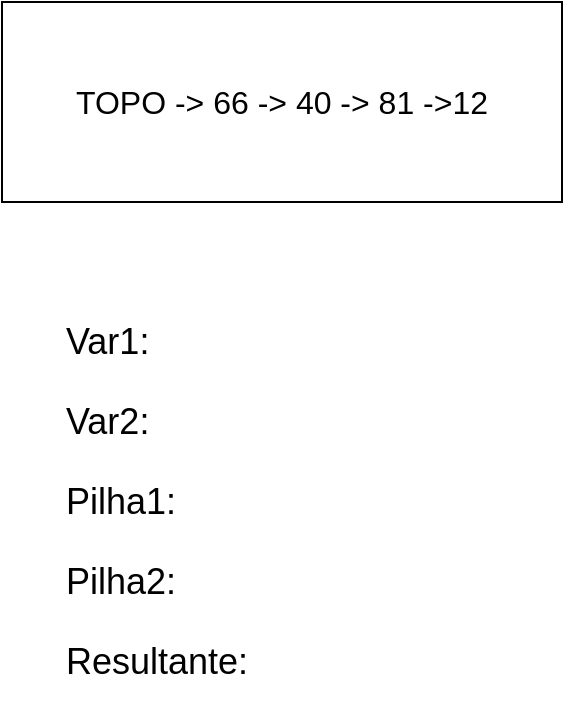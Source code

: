 <mxfile version="24.0.7" type="github" pages="27">
  <diagram name="1" id="hDC_pvtcxiJRQY1bdzBG">
    <mxGraphModel dx="918" dy="526" grid="1" gridSize="10" guides="1" tooltips="1" connect="1" arrows="1" fold="1" page="1" pageScale="1" pageWidth="850" pageHeight="1100" math="0" shadow="0">
      <root>
        <mxCell id="0" />
        <mxCell id="1" parent="0" />
        <mxCell id="IewwF97ZsOj0MAcYxI8R-2" value="&lt;font style=&quot;font-size: 16px;&quot;&gt;TOPO -&amp;gt; 66 -&amp;gt;&amp;nbsp;&lt;/font&gt;&lt;span style=&quot;font-size: 16px; background-color: initial;&quot;&gt;40 -&amp;gt; 81 -&amp;gt;12&lt;/span&gt;" style="rounded=0;whiteSpace=wrap;html=1;" vertex="1" parent="1">
          <mxGeometry x="10" y="10" width="280" height="100" as="geometry" />
        </mxCell>
        <mxCell id="IewwF97ZsOj0MAcYxI8R-3" value="&lt;font style=&quot;font-size: 18px;&quot;&gt;V&lt;span style=&quot;background-color: initial;&quot;&gt;ar1:&lt;/span&gt;&lt;/font&gt;" style="text;html=1;align=left;verticalAlign=middle;resizable=0;points=[];autosize=1;strokeColor=none;fillColor=none;" vertex="1" parent="1">
          <mxGeometry x="40" y="160" width="70" height="40" as="geometry" />
        </mxCell>
        <mxCell id="IewwF97ZsOj0MAcYxI8R-4" value="&lt;font style=&quot;font-size: 18px;&quot;&gt;V&lt;span style=&quot;background-color: initial;&quot;&gt;ar2&lt;/span&gt;&lt;/font&gt;&lt;span style=&quot;background-color: initial; font-size: 18px;&quot;&gt;:&amp;nbsp;&lt;/span&gt;" style="text;html=1;align=left;verticalAlign=middle;resizable=0;points=[];autosize=1;strokeColor=none;fillColor=none;" vertex="1" parent="1">
          <mxGeometry x="40" y="200" width="70" height="40" as="geometry" />
        </mxCell>
        <mxCell id="IewwF97ZsOj0MAcYxI8R-5" value="&lt;span style=&quot;font-size: 18px;&quot;&gt;Pilha1:&lt;/span&gt;" style="text;html=1;align=left;verticalAlign=middle;resizable=0;points=[];autosize=1;strokeColor=none;fillColor=none;" vertex="1" parent="1">
          <mxGeometry x="40" y="240" width="80" height="40" as="geometry" />
        </mxCell>
        <mxCell id="IewwF97ZsOj0MAcYxI8R-6" value="&lt;span style=&quot;font-size: 18px;&quot;&gt;Pilha2:&lt;/span&gt;" style="text;html=1;align=left;verticalAlign=middle;resizable=0;points=[];autosize=1;strokeColor=none;fillColor=none;" vertex="1" parent="1">
          <mxGeometry x="40" y="280" width="80" height="40" as="geometry" />
        </mxCell>
        <mxCell id="IewwF97ZsOj0MAcYxI8R-7" value="&lt;span style=&quot;font-size: 18px;&quot;&gt;Resultante:&lt;/span&gt;" style="text;html=1;align=left;verticalAlign=middle;resizable=0;points=[];autosize=1;strokeColor=none;fillColor=none;" vertex="1" parent="1">
          <mxGeometry x="40" y="320" width="110" height="40" as="geometry" />
        </mxCell>
      </root>
    </mxGraphModel>
  </diagram>
  <diagram name="2" id="VrOTl-gc_OLUq9ZDto1m">
    <mxGraphModel dx="984" dy="625" grid="1" gridSize="10" guides="1" tooltips="1" connect="1" arrows="1" fold="1" page="1" pageScale="1" pageWidth="850" pageHeight="1100" math="0" shadow="0">
      <root>
        <mxCell id="wjpXLFjXmecS23AHanbN-0" />
        <mxCell id="wjpXLFjXmecS23AHanbN-1" parent="wjpXLFjXmecS23AHanbN-0" />
        <mxCell id="wjpXLFjXmecS23AHanbN-2" value="&lt;font style=&quot;font-size: 16px;&quot;&gt;TOPO -&amp;gt; 40 -&amp;gt; 81&amp;nbsp;-&amp;gt;12&lt;/font&gt;" style="rounded=0;whiteSpace=wrap;html=1;" vertex="1" parent="wjpXLFjXmecS23AHanbN-1">
          <mxGeometry x="10" y="10" width="280" height="100" as="geometry" />
        </mxCell>
        <mxCell id="wjpXLFjXmecS23AHanbN-3" value="&lt;font style=&quot;font-size: 18px;&quot;&gt;V&lt;span style=&quot;background-color: initial;&quot;&gt;ar1: 66&lt;/span&gt;&lt;/font&gt;" style="text;html=1;align=left;verticalAlign=middle;resizable=0;points=[];autosize=1;strokeColor=none;fillColor=none;" vertex="1" parent="wjpXLFjXmecS23AHanbN-1">
          <mxGeometry x="40" y="160" width="90" height="40" as="geometry" />
        </mxCell>
        <mxCell id="wjpXLFjXmecS23AHanbN-4" value="&lt;font style=&quot;font-size: 18px;&quot;&gt;V&lt;span style=&quot;background-color: initial;&quot;&gt;ar2&lt;/span&gt;&lt;/font&gt;&lt;span style=&quot;background-color: initial; font-size: 18px;&quot;&gt;:&amp;nbsp;&lt;/span&gt;" style="text;html=1;align=left;verticalAlign=middle;resizable=0;points=[];autosize=1;strokeColor=none;fillColor=none;" vertex="1" parent="wjpXLFjXmecS23AHanbN-1">
          <mxGeometry x="40" y="200" width="70" height="40" as="geometry" />
        </mxCell>
        <mxCell id="wjpXLFjXmecS23AHanbN-5" value="&lt;span style=&quot;font-size: 18px;&quot;&gt;Pilha1:&lt;/span&gt;" style="text;html=1;align=left;verticalAlign=middle;resizable=0;points=[];autosize=1;strokeColor=none;fillColor=none;" vertex="1" parent="wjpXLFjXmecS23AHanbN-1">
          <mxGeometry x="40" y="240" width="80" height="40" as="geometry" />
        </mxCell>
        <mxCell id="wjpXLFjXmecS23AHanbN-6" value="&lt;span style=&quot;font-size: 18px;&quot;&gt;Pilha2:&lt;/span&gt;" style="text;html=1;align=left;verticalAlign=middle;resizable=0;points=[];autosize=1;strokeColor=none;fillColor=none;" vertex="1" parent="wjpXLFjXmecS23AHanbN-1">
          <mxGeometry x="40" y="280" width="80" height="40" as="geometry" />
        </mxCell>
        <mxCell id="wjpXLFjXmecS23AHanbN-7" value="&lt;span style=&quot;font-size: 18px;&quot;&gt;Resultante:&lt;/span&gt;" style="text;html=1;align=left;verticalAlign=middle;resizable=0;points=[];autosize=1;strokeColor=none;fillColor=none;" vertex="1" parent="wjpXLFjXmecS23AHanbN-1">
          <mxGeometry x="40" y="320" width="110" height="40" as="geometry" />
        </mxCell>
      </root>
    </mxGraphModel>
  </diagram>
  <diagram name="3" id="rBVYLTxwZWeaefLqDxWc">
    <mxGraphModel dx="984" dy="625" grid="1" gridSize="10" guides="1" tooltips="1" connect="1" arrows="1" fold="1" page="1" pageScale="1" pageWidth="850" pageHeight="1100" math="0" shadow="0">
      <root>
        <mxCell id="YW4N2oWB_ag-dK5R8pPc-0" />
        <mxCell id="YW4N2oWB_ag-dK5R8pPc-1" parent="YW4N2oWB_ag-dK5R8pPc-0" />
        <mxCell id="YW4N2oWB_ag-dK5R8pPc-2" value="&lt;font style=&quot;font-size: 16px;&quot;&gt;TOPO -&amp;gt; 81&amp;nbsp;-&amp;gt;12&lt;/font&gt;" style="rounded=0;whiteSpace=wrap;html=1;" vertex="1" parent="YW4N2oWB_ag-dK5R8pPc-1">
          <mxGeometry x="10" y="10" width="280" height="100" as="geometry" />
        </mxCell>
        <mxCell id="YW4N2oWB_ag-dK5R8pPc-3" value="&lt;font style=&quot;font-size: 18px;&quot;&gt;V&lt;span style=&quot;background-color: initial;&quot;&gt;ar1: 66&lt;/span&gt;&lt;/font&gt;" style="text;html=1;align=left;verticalAlign=middle;resizable=0;points=[];autosize=1;strokeColor=none;fillColor=none;" vertex="1" parent="YW4N2oWB_ag-dK5R8pPc-1">
          <mxGeometry x="40" y="160" width="90" height="40" as="geometry" />
        </mxCell>
        <mxCell id="YW4N2oWB_ag-dK5R8pPc-4" value="&lt;font style=&quot;font-size: 18px;&quot;&gt;V&lt;span style=&quot;background-color: initial;&quot;&gt;ar2&lt;/span&gt;&lt;/font&gt;&lt;span style=&quot;background-color: initial; font-size: 18px;&quot;&gt;: 40&lt;/span&gt;" style="text;html=1;align=left;verticalAlign=middle;resizable=0;points=[];autosize=1;strokeColor=none;fillColor=none;" vertex="1" parent="YW4N2oWB_ag-dK5R8pPc-1">
          <mxGeometry x="40" y="200" width="90" height="40" as="geometry" />
        </mxCell>
        <mxCell id="YW4N2oWB_ag-dK5R8pPc-5" value="&lt;span style=&quot;font-size: 18px;&quot;&gt;Pilha1:&lt;/span&gt;" style="text;html=1;align=left;verticalAlign=middle;resizable=0;points=[];autosize=1;strokeColor=none;fillColor=none;" vertex="1" parent="YW4N2oWB_ag-dK5R8pPc-1">
          <mxGeometry x="40" y="240" width="80" height="40" as="geometry" />
        </mxCell>
        <mxCell id="YW4N2oWB_ag-dK5R8pPc-6" value="&lt;span style=&quot;font-size: 18px;&quot;&gt;Pilha2:&lt;/span&gt;" style="text;html=1;align=left;verticalAlign=middle;resizable=0;points=[];autosize=1;strokeColor=none;fillColor=none;" vertex="1" parent="YW4N2oWB_ag-dK5R8pPc-1">
          <mxGeometry x="40" y="280" width="80" height="40" as="geometry" />
        </mxCell>
        <mxCell id="YW4N2oWB_ag-dK5R8pPc-7" value="&lt;span style=&quot;font-size: 18px;&quot;&gt;Resultante:&lt;/span&gt;" style="text;html=1;align=left;verticalAlign=middle;resizable=0;points=[];autosize=1;strokeColor=none;fillColor=none;" vertex="1" parent="YW4N2oWB_ag-dK5R8pPc-1">
          <mxGeometry x="40" y="320" width="110" height="40" as="geometry" />
        </mxCell>
      </root>
    </mxGraphModel>
  </diagram>
  <diagram name="4" id="gq8J2KKMi05juaOIkbY9">
    <mxGraphModel dx="918" dy="526" grid="1" gridSize="10" guides="1" tooltips="1" connect="1" arrows="1" fold="1" page="1" pageScale="1" pageWidth="850" pageHeight="1100" math="0" shadow="0">
      <root>
        <mxCell id="C8gdN3wagX68dTF-UVE_-0" />
        <mxCell id="C8gdN3wagX68dTF-UVE_-1" parent="C8gdN3wagX68dTF-UVE_-0" />
        <mxCell id="C8gdN3wagX68dTF-UVE_-2" value="&lt;font style=&quot;font-size: 16px;&quot;&gt;TOPO -&amp;gt; 81&amp;nbsp;-&amp;gt;12&lt;/font&gt;" style="rounded=0;whiteSpace=wrap;html=1;" vertex="1" parent="C8gdN3wagX68dTF-UVE_-1">
          <mxGeometry x="10" y="10" width="280" height="100" as="geometry" />
        </mxCell>
        <mxCell id="C8gdN3wagX68dTF-UVE_-3" value="&lt;font style=&quot;font-size: 18px;&quot;&gt;V&lt;span style=&quot;background-color: initial;&quot;&gt;ar1: 66&lt;/span&gt;&lt;/font&gt;" style="text;html=1;align=left;verticalAlign=middle;resizable=0;points=[];autosize=1;strokeColor=none;fillColor=none;" vertex="1" parent="C8gdN3wagX68dTF-UVE_-1">
          <mxGeometry x="40" y="160" width="90" height="40" as="geometry" />
        </mxCell>
        <mxCell id="C8gdN3wagX68dTF-UVE_-4" value="&lt;font style=&quot;font-size: 18px;&quot;&gt;V&lt;span style=&quot;background-color: initial;&quot;&gt;ar2&lt;/span&gt;&lt;/font&gt;&lt;span style=&quot;background-color: initial; font-size: 18px;&quot;&gt;: 40&lt;/span&gt;" style="text;html=1;align=left;verticalAlign=middle;resizable=0;points=[];autosize=1;strokeColor=none;fillColor=none;" vertex="1" parent="C8gdN3wagX68dTF-UVE_-1">
          <mxGeometry x="40" y="200" width="90" height="40" as="geometry" />
        </mxCell>
        <mxCell id="C8gdN3wagX68dTF-UVE_-5" value="&lt;span style=&quot;font-size: 18px;&quot;&gt;Pilha1:&lt;/span&gt;" style="text;html=1;align=left;verticalAlign=middle;resizable=0;points=[];autosize=1;strokeColor=none;fillColor=none;" vertex="1" parent="C8gdN3wagX68dTF-UVE_-1">
          <mxGeometry x="40" y="240" width="80" height="40" as="geometry" />
        </mxCell>
        <mxCell id="C8gdN3wagX68dTF-UVE_-6" value="&lt;span style=&quot;font-size: 18px;&quot;&gt;Pilha2:&lt;/span&gt;" style="text;html=1;align=left;verticalAlign=middle;resizable=0;points=[];autosize=1;strokeColor=none;fillColor=none;" vertex="1" parent="C8gdN3wagX68dTF-UVE_-1">
          <mxGeometry x="40" y="280" width="80" height="40" as="geometry" />
        </mxCell>
        <mxCell id="C8gdN3wagX68dTF-UVE_-7" value="&lt;span style=&quot;font-size: 18px;&quot;&gt;Resultante:&lt;/span&gt;" style="text;html=1;align=left;verticalAlign=middle;resizable=0;points=[];autosize=1;strokeColor=none;fillColor=none;" vertex="1" parent="C8gdN3wagX68dTF-UVE_-1">
          <mxGeometry x="40" y="320" width="110" height="40" as="geometry" />
        </mxCell>
        <mxCell id="9scptOr5QUIj-6FFUMp0-0" value="&lt;font style=&quot;font-size: 16px;&quot;&gt;Var1 &amp;gt; Var2?&lt;/font&gt;" style="rounded=0;whiteSpace=wrap;html=1;" vertex="1" parent="C8gdN3wagX68dTF-UVE_-1">
          <mxGeometry x="360" y="160" width="120" height="60" as="geometry" />
        </mxCell>
      </root>
    </mxGraphModel>
  </diagram>
  <diagram name="5" id="XP7LYaZZoDv8aqOT61oP">
    <mxGraphModel dx="918" dy="526" grid="1" gridSize="10" guides="1" tooltips="1" connect="1" arrows="1" fold="1" page="1" pageScale="1" pageWidth="850" pageHeight="1100" math="0" shadow="0">
      <root>
        <mxCell id="La79lHVZ_z5GlSKyNa9B-0" />
        <mxCell id="La79lHVZ_z5GlSKyNa9B-1" parent="La79lHVZ_z5GlSKyNa9B-0" />
        <mxCell id="La79lHVZ_z5GlSKyNa9B-2" value="&lt;font style=&quot;font-size: 16px;&quot;&gt;TOPO -&amp;gt; 81&amp;nbsp;-&amp;gt;12&lt;/font&gt;" style="rounded=0;whiteSpace=wrap;html=1;" vertex="1" parent="La79lHVZ_z5GlSKyNa9B-1">
          <mxGeometry x="10" y="10" width="280" height="100" as="geometry" />
        </mxCell>
        <mxCell id="La79lHVZ_z5GlSKyNa9B-3" value="&lt;font style=&quot;font-size: 18px;&quot;&gt;V&lt;span style=&quot;background-color: initial;&quot;&gt;ar1:&lt;/span&gt;&lt;/font&gt;" style="text;html=1;align=left;verticalAlign=middle;resizable=0;points=[];autosize=1;strokeColor=none;fillColor=none;" vertex="1" parent="La79lHVZ_z5GlSKyNa9B-1">
          <mxGeometry x="40" y="160" width="70" height="40" as="geometry" />
        </mxCell>
        <mxCell id="La79lHVZ_z5GlSKyNa9B-4" value="&lt;font style=&quot;font-size: 18px;&quot;&gt;V&lt;span style=&quot;background-color: initial;&quot;&gt;ar2&lt;/span&gt;&lt;/font&gt;&lt;span style=&quot;background-color: initial; font-size: 18px;&quot;&gt;: 40&lt;/span&gt;" style="text;html=1;align=left;verticalAlign=middle;resizable=0;points=[];autosize=1;strokeColor=none;fillColor=none;" vertex="1" parent="La79lHVZ_z5GlSKyNa9B-1">
          <mxGeometry x="40" y="200" width="90" height="40" as="geometry" />
        </mxCell>
        <mxCell id="La79lHVZ_z5GlSKyNa9B-5" value="&lt;span style=&quot;font-size: 18px;&quot;&gt;Pilha1: topo -&amp;gt; 66&lt;/span&gt;" style="text;html=1;align=left;verticalAlign=middle;resizable=0;points=[];autosize=1;strokeColor=none;fillColor=none;" vertex="1" parent="La79lHVZ_z5GlSKyNa9B-1">
          <mxGeometry x="40" y="240" width="170" height="40" as="geometry" />
        </mxCell>
        <mxCell id="La79lHVZ_z5GlSKyNa9B-6" value="&lt;span style=&quot;font-size: 18px;&quot;&gt;Pilha2:&lt;/span&gt;" style="text;html=1;align=left;verticalAlign=middle;resizable=0;points=[];autosize=1;strokeColor=none;fillColor=none;" vertex="1" parent="La79lHVZ_z5GlSKyNa9B-1">
          <mxGeometry x="40" y="280" width="80" height="40" as="geometry" />
        </mxCell>
        <mxCell id="La79lHVZ_z5GlSKyNa9B-7" value="&lt;span style=&quot;font-size: 18px;&quot;&gt;Resultante:&lt;/span&gt;" style="text;html=1;align=left;verticalAlign=middle;resizable=0;points=[];autosize=1;strokeColor=none;fillColor=none;" vertex="1" parent="La79lHVZ_z5GlSKyNa9B-1">
          <mxGeometry x="40" y="320" width="110" height="40" as="geometry" />
        </mxCell>
      </root>
    </mxGraphModel>
  </diagram>
  <diagram name="6" id="vPzuVzBcrtDJ4mrwo3xP">
    <mxGraphModel dx="918" dy="526" grid="1" gridSize="10" guides="1" tooltips="1" connect="1" arrows="1" fold="1" page="1" pageScale="1" pageWidth="850" pageHeight="1100" math="0" shadow="0">
      <root>
        <mxCell id="0XQRzTkI5MDhoc1G057N-0" />
        <mxCell id="0XQRzTkI5MDhoc1G057N-1" parent="0XQRzTkI5MDhoc1G057N-0" />
        <mxCell id="0XQRzTkI5MDhoc1G057N-2" value="&lt;font style=&quot;font-size: 16px;&quot;&gt;TOPO -&amp;gt;12&lt;/font&gt;" style="rounded=0;whiteSpace=wrap;html=1;" vertex="1" parent="0XQRzTkI5MDhoc1G057N-1">
          <mxGeometry x="10" y="10" width="280" height="100" as="geometry" />
        </mxCell>
        <mxCell id="0XQRzTkI5MDhoc1G057N-3" value="&lt;font style=&quot;font-size: 18px;&quot;&gt;V&lt;span style=&quot;background-color: initial;&quot;&gt;ar1: 81&lt;/span&gt;&lt;/font&gt;" style="text;html=1;align=left;verticalAlign=middle;resizable=0;points=[];autosize=1;strokeColor=none;fillColor=none;" vertex="1" parent="0XQRzTkI5MDhoc1G057N-1">
          <mxGeometry x="40" y="160" width="90" height="40" as="geometry" />
        </mxCell>
        <mxCell id="0XQRzTkI5MDhoc1G057N-4" value="&lt;font style=&quot;font-size: 18px;&quot;&gt;V&lt;span style=&quot;background-color: initial;&quot;&gt;ar2&lt;/span&gt;&lt;/font&gt;&lt;span style=&quot;background-color: initial; font-size: 18px;&quot;&gt;: 40&lt;/span&gt;" style="text;html=1;align=left;verticalAlign=middle;resizable=0;points=[];autosize=1;strokeColor=none;fillColor=none;" vertex="1" parent="0XQRzTkI5MDhoc1G057N-1">
          <mxGeometry x="40" y="200" width="90" height="40" as="geometry" />
        </mxCell>
        <mxCell id="0XQRzTkI5MDhoc1G057N-5" value="&lt;span style=&quot;font-size: 18px;&quot;&gt;Pilha1: topo -&amp;gt; 66&lt;/span&gt;" style="text;html=1;align=left;verticalAlign=middle;resizable=0;points=[];autosize=1;strokeColor=none;fillColor=none;" vertex="1" parent="0XQRzTkI5MDhoc1G057N-1">
          <mxGeometry x="40" y="240" width="170" height="40" as="geometry" />
        </mxCell>
        <mxCell id="0XQRzTkI5MDhoc1G057N-6" value="&lt;span style=&quot;font-size: 18px;&quot;&gt;Pilha2:&lt;/span&gt;" style="text;html=1;align=left;verticalAlign=middle;resizable=0;points=[];autosize=1;strokeColor=none;fillColor=none;" vertex="1" parent="0XQRzTkI5MDhoc1G057N-1">
          <mxGeometry x="40" y="280" width="80" height="40" as="geometry" />
        </mxCell>
        <mxCell id="0XQRzTkI5MDhoc1G057N-7" value="&lt;span style=&quot;font-size: 18px;&quot;&gt;Resultante:&lt;/span&gt;" style="text;html=1;align=left;verticalAlign=middle;resizable=0;points=[];autosize=1;strokeColor=none;fillColor=none;" vertex="1" parent="0XQRzTkI5MDhoc1G057N-1">
          <mxGeometry x="40" y="320" width="110" height="40" as="geometry" />
        </mxCell>
      </root>
    </mxGraphModel>
  </diagram>
  <diagram name="7" id="SF1q-g_f8lXzFVioSXSi">
    <mxGraphModel dx="918" dy="526" grid="1" gridSize="10" guides="1" tooltips="1" connect="1" arrows="1" fold="1" page="1" pageScale="1" pageWidth="850" pageHeight="1100" math="0" shadow="0">
      <root>
        <mxCell id="KQYdsIzPsv3whppV30jk-0" />
        <mxCell id="KQYdsIzPsv3whppV30jk-1" parent="KQYdsIzPsv3whppV30jk-0" />
        <mxCell id="KQYdsIzPsv3whppV30jk-2" value="&lt;font style=&quot;font-size: 16px;&quot;&gt;TOPO -&amp;gt;12&lt;/font&gt;" style="rounded=0;whiteSpace=wrap;html=1;" vertex="1" parent="KQYdsIzPsv3whppV30jk-1">
          <mxGeometry x="10" y="10" width="280" height="100" as="geometry" />
        </mxCell>
        <mxCell id="KQYdsIzPsv3whppV30jk-3" value="&lt;font style=&quot;font-size: 18px;&quot;&gt;V&lt;span style=&quot;background-color: initial;&quot;&gt;ar1: 81&lt;/span&gt;&lt;/font&gt;" style="text;html=1;align=left;verticalAlign=middle;resizable=0;points=[];autosize=1;strokeColor=none;fillColor=none;" vertex="1" parent="KQYdsIzPsv3whppV30jk-1">
          <mxGeometry x="40" y="160" width="90" height="40" as="geometry" />
        </mxCell>
        <mxCell id="KQYdsIzPsv3whppV30jk-4" value="&lt;font style=&quot;font-size: 18px;&quot;&gt;V&lt;span style=&quot;background-color: initial;&quot;&gt;ar2&lt;/span&gt;&lt;/font&gt;&lt;span style=&quot;background-color: initial; font-size: 18px;&quot;&gt;: 40&lt;/span&gt;" style="text;html=1;align=left;verticalAlign=middle;resizable=0;points=[];autosize=1;strokeColor=none;fillColor=none;" vertex="1" parent="KQYdsIzPsv3whppV30jk-1">
          <mxGeometry x="40" y="200" width="90" height="40" as="geometry" />
        </mxCell>
        <mxCell id="KQYdsIzPsv3whppV30jk-5" value="&lt;span style=&quot;font-size: 18px;&quot;&gt;Pilha1: topo -&amp;gt; 66&lt;/span&gt;" style="text;html=1;align=left;verticalAlign=middle;resizable=0;points=[];autosize=1;strokeColor=none;fillColor=none;" vertex="1" parent="KQYdsIzPsv3whppV30jk-1">
          <mxGeometry x="40" y="240" width="170" height="40" as="geometry" />
        </mxCell>
        <mxCell id="KQYdsIzPsv3whppV30jk-6" value="&lt;span style=&quot;font-size: 18px;&quot;&gt;Pilha2:&lt;/span&gt;" style="text;html=1;align=left;verticalAlign=middle;resizable=0;points=[];autosize=1;strokeColor=none;fillColor=none;" vertex="1" parent="KQYdsIzPsv3whppV30jk-1">
          <mxGeometry x="40" y="280" width="80" height="40" as="geometry" />
        </mxCell>
        <mxCell id="KQYdsIzPsv3whppV30jk-7" value="&lt;span style=&quot;font-size: 18px;&quot;&gt;Resultante:&lt;/span&gt;" style="text;html=1;align=left;verticalAlign=middle;resizable=0;points=[];autosize=1;strokeColor=none;fillColor=none;" vertex="1" parent="KQYdsIzPsv3whppV30jk-1">
          <mxGeometry x="40" y="320" width="110" height="40" as="geometry" />
        </mxCell>
        <mxCell id="vucP4KQj__X6_Mgrvn1f-0" value="&lt;font style=&quot;font-size: 16px;&quot;&gt;Var1 &amp;gt; Var2?&lt;/font&gt;" style="rounded=0;whiteSpace=wrap;html=1;" vertex="1" parent="KQYdsIzPsv3whppV30jk-1">
          <mxGeometry x="360" y="160" width="120" height="60" as="geometry" />
        </mxCell>
      </root>
    </mxGraphModel>
  </diagram>
  <diagram name="8" id="5nVqU-aeEwWtV-hI3f5C">
    <mxGraphModel dx="918" dy="526" grid="1" gridSize="10" guides="1" tooltips="1" connect="1" arrows="1" fold="1" page="1" pageScale="1" pageWidth="850" pageHeight="1100" math="0" shadow="0">
      <root>
        <mxCell id="NDYCy9VOZkGc734e7WRQ-0" />
        <mxCell id="NDYCy9VOZkGc734e7WRQ-1" parent="NDYCy9VOZkGc734e7WRQ-0" />
        <mxCell id="NDYCy9VOZkGc734e7WRQ-2" value="&lt;font style=&quot;font-size: 16px;&quot;&gt;TOPO -&amp;gt;12&lt;/font&gt;" style="rounded=0;whiteSpace=wrap;html=1;" vertex="1" parent="NDYCy9VOZkGc734e7WRQ-1">
          <mxGeometry x="10" y="10" width="280" height="100" as="geometry" />
        </mxCell>
        <mxCell id="NDYCy9VOZkGc734e7WRQ-3" value="&lt;font style=&quot;font-size: 18px;&quot;&gt;V&lt;span style=&quot;background-color: initial;&quot;&gt;ar1:&lt;/span&gt;&lt;/font&gt;" style="text;html=1;align=left;verticalAlign=middle;resizable=0;points=[];autosize=1;strokeColor=none;fillColor=none;" vertex="1" parent="NDYCy9VOZkGc734e7WRQ-1">
          <mxGeometry x="40" y="160" width="70" height="40" as="geometry" />
        </mxCell>
        <mxCell id="NDYCy9VOZkGc734e7WRQ-4" value="&lt;font style=&quot;font-size: 18px;&quot;&gt;V&lt;span style=&quot;background-color: initial;&quot;&gt;ar2&lt;/span&gt;&lt;/font&gt;&lt;span style=&quot;background-color: initial; font-size: 18px;&quot;&gt;: 40&lt;/span&gt;" style="text;html=1;align=left;verticalAlign=middle;resizable=0;points=[];autosize=1;strokeColor=none;fillColor=none;" vertex="1" parent="NDYCy9VOZkGc734e7WRQ-1">
          <mxGeometry x="40" y="200" width="90" height="40" as="geometry" />
        </mxCell>
        <mxCell id="NDYCy9VOZkGc734e7WRQ-5" value="&lt;span style=&quot;font-size: 18px;&quot;&gt;Pilha1: topo -&amp;gt; 81 -&amp;gt; 66&lt;/span&gt;" style="text;html=1;align=left;verticalAlign=middle;resizable=0;points=[];autosize=1;strokeColor=none;fillColor=none;" vertex="1" parent="NDYCy9VOZkGc734e7WRQ-1">
          <mxGeometry x="40" y="240" width="210" height="40" as="geometry" />
        </mxCell>
        <mxCell id="NDYCy9VOZkGc734e7WRQ-6" value="&lt;span style=&quot;font-size: 18px;&quot;&gt;Pilha2:&lt;/span&gt;" style="text;html=1;align=left;verticalAlign=middle;resizable=0;points=[];autosize=1;strokeColor=none;fillColor=none;" vertex="1" parent="NDYCy9VOZkGc734e7WRQ-1">
          <mxGeometry x="40" y="280" width="80" height="40" as="geometry" />
        </mxCell>
        <mxCell id="NDYCy9VOZkGc734e7WRQ-7" value="&lt;span style=&quot;font-size: 18px;&quot;&gt;Resultante:&lt;/span&gt;" style="text;html=1;align=left;verticalAlign=middle;resizable=0;points=[];autosize=1;strokeColor=none;fillColor=none;" vertex="1" parent="NDYCy9VOZkGc734e7WRQ-1">
          <mxGeometry x="40" y="320" width="110" height="40" as="geometry" />
        </mxCell>
      </root>
    </mxGraphModel>
  </diagram>
  <diagram name="9" id="tTnVumyKPsbvH2BR0JI7">
    <mxGraphModel dx="918" dy="526" grid="1" gridSize="10" guides="1" tooltips="1" connect="1" arrows="1" fold="1" page="1" pageScale="1" pageWidth="850" pageHeight="1100" math="0" shadow="0">
      <root>
        <mxCell id="paZCokwZ68oI0fz2pTfM-0" />
        <mxCell id="paZCokwZ68oI0fz2pTfM-1" parent="paZCokwZ68oI0fz2pTfM-0" />
        <mxCell id="paZCokwZ68oI0fz2pTfM-2" value="&lt;font style=&quot;font-size: 16px;&quot;&gt;TOPO&lt;/font&gt;" style="rounded=0;whiteSpace=wrap;html=1;" vertex="1" parent="paZCokwZ68oI0fz2pTfM-1">
          <mxGeometry x="10" y="10" width="280" height="100" as="geometry" />
        </mxCell>
        <mxCell id="paZCokwZ68oI0fz2pTfM-3" value="&lt;font style=&quot;font-size: 18px;&quot;&gt;V&lt;span style=&quot;background-color: initial;&quot;&gt;ar1: 12&lt;/span&gt;&lt;/font&gt;" style="text;html=1;align=left;verticalAlign=middle;resizable=0;points=[];autosize=1;strokeColor=none;fillColor=none;" vertex="1" parent="paZCokwZ68oI0fz2pTfM-1">
          <mxGeometry x="40" y="160" width="90" height="40" as="geometry" />
        </mxCell>
        <mxCell id="paZCokwZ68oI0fz2pTfM-4" value="&lt;font style=&quot;font-size: 18px;&quot;&gt;V&lt;span style=&quot;background-color: initial;&quot;&gt;ar2&lt;/span&gt;&lt;/font&gt;&lt;span style=&quot;background-color: initial; font-size: 18px;&quot;&gt;: 40&lt;/span&gt;" style="text;html=1;align=left;verticalAlign=middle;resizable=0;points=[];autosize=1;strokeColor=none;fillColor=none;" vertex="1" parent="paZCokwZ68oI0fz2pTfM-1">
          <mxGeometry x="40" y="200" width="90" height="40" as="geometry" />
        </mxCell>
        <mxCell id="paZCokwZ68oI0fz2pTfM-5" value="&lt;span style=&quot;font-size: 18px;&quot;&gt;Pilha1: topo -&amp;gt; 81 -&amp;gt; 66&lt;/span&gt;" style="text;html=1;align=left;verticalAlign=middle;resizable=0;points=[];autosize=1;strokeColor=none;fillColor=none;" vertex="1" parent="paZCokwZ68oI0fz2pTfM-1">
          <mxGeometry x="40" y="240" width="210" height="40" as="geometry" />
        </mxCell>
        <mxCell id="paZCokwZ68oI0fz2pTfM-6" value="&lt;span style=&quot;font-size: 18px;&quot;&gt;Pilha2:&lt;/span&gt;" style="text;html=1;align=left;verticalAlign=middle;resizable=0;points=[];autosize=1;strokeColor=none;fillColor=none;" vertex="1" parent="paZCokwZ68oI0fz2pTfM-1">
          <mxGeometry x="40" y="280" width="80" height="40" as="geometry" />
        </mxCell>
        <mxCell id="paZCokwZ68oI0fz2pTfM-7" value="&lt;span style=&quot;font-size: 18px;&quot;&gt;Resultante:&lt;/span&gt;" style="text;html=1;align=left;verticalAlign=middle;resizable=0;points=[];autosize=1;strokeColor=none;fillColor=none;" vertex="1" parent="paZCokwZ68oI0fz2pTfM-1">
          <mxGeometry x="40" y="320" width="110" height="40" as="geometry" />
        </mxCell>
      </root>
    </mxGraphModel>
  </diagram>
  <diagram name="10" id="AgSeWx99QnHn4gagDAVs">
    <mxGraphModel dx="918" dy="526" grid="1" gridSize="10" guides="1" tooltips="1" connect="1" arrows="1" fold="1" page="1" pageScale="1" pageWidth="850" pageHeight="1100" math="0" shadow="0">
      <root>
        <mxCell id="FdgOIWunW7rH4ezRzvKe-0" />
        <mxCell id="FdgOIWunW7rH4ezRzvKe-1" parent="FdgOIWunW7rH4ezRzvKe-0" />
        <mxCell id="FdgOIWunW7rH4ezRzvKe-2" value="&lt;font style=&quot;font-size: 16px;&quot;&gt;TOPO&lt;/font&gt;" style="rounded=0;whiteSpace=wrap;html=1;" vertex="1" parent="FdgOIWunW7rH4ezRzvKe-1">
          <mxGeometry x="10" y="10" width="280" height="100" as="geometry" />
        </mxCell>
        <mxCell id="FdgOIWunW7rH4ezRzvKe-3" value="&lt;font style=&quot;font-size: 18px;&quot;&gt;V&lt;span style=&quot;background-color: initial;&quot;&gt;ar1: 12&lt;/span&gt;&lt;/font&gt;" style="text;html=1;align=left;verticalAlign=middle;resizable=0;points=[];autosize=1;strokeColor=none;fillColor=none;" vertex="1" parent="FdgOIWunW7rH4ezRzvKe-1">
          <mxGeometry x="40" y="160" width="90" height="40" as="geometry" />
        </mxCell>
        <mxCell id="FdgOIWunW7rH4ezRzvKe-4" value="&lt;font style=&quot;font-size: 18px;&quot;&gt;V&lt;span style=&quot;background-color: initial;&quot;&gt;ar2&lt;/span&gt;&lt;/font&gt;&lt;span style=&quot;background-color: initial; font-size: 18px;&quot;&gt;: 40&lt;/span&gt;" style="text;html=1;align=left;verticalAlign=middle;resizable=0;points=[];autosize=1;strokeColor=none;fillColor=none;" vertex="1" parent="FdgOIWunW7rH4ezRzvKe-1">
          <mxGeometry x="40" y="200" width="90" height="40" as="geometry" />
        </mxCell>
        <mxCell id="FdgOIWunW7rH4ezRzvKe-5" value="&lt;span style=&quot;font-size: 18px;&quot;&gt;Pilha1: topo -&amp;gt; 81 -&amp;gt; 66&lt;/span&gt;" style="text;html=1;align=left;verticalAlign=middle;resizable=0;points=[];autosize=1;strokeColor=none;fillColor=none;" vertex="1" parent="FdgOIWunW7rH4ezRzvKe-1">
          <mxGeometry x="40" y="240" width="210" height="40" as="geometry" />
        </mxCell>
        <mxCell id="FdgOIWunW7rH4ezRzvKe-6" value="&lt;span style=&quot;font-size: 18px;&quot;&gt;Pilha2:&lt;/span&gt;" style="text;html=1;align=left;verticalAlign=middle;resizable=0;points=[];autosize=1;strokeColor=none;fillColor=none;" vertex="1" parent="FdgOIWunW7rH4ezRzvKe-1">
          <mxGeometry x="40" y="280" width="80" height="40" as="geometry" />
        </mxCell>
        <mxCell id="FdgOIWunW7rH4ezRzvKe-7" value="&lt;span style=&quot;font-size: 18px;&quot;&gt;Resultante:&lt;/span&gt;" style="text;html=1;align=left;verticalAlign=middle;resizable=0;points=[];autosize=1;strokeColor=none;fillColor=none;" vertex="1" parent="FdgOIWunW7rH4ezRzvKe-1">
          <mxGeometry x="40" y="320" width="110" height="40" as="geometry" />
        </mxCell>
        <mxCell id="mycnCb4UuCvf4ATIrYqS-0" value="&lt;font style=&quot;font-size: 16px;&quot;&gt;Var1 &amp;gt; Var2?&lt;/font&gt;" style="rounded=0;whiteSpace=wrap;html=1;" vertex="1" parent="FdgOIWunW7rH4ezRzvKe-1">
          <mxGeometry x="360" y="160" width="120" height="60" as="geometry" />
        </mxCell>
      </root>
    </mxGraphModel>
  </diagram>
  <diagram name="11" id="-PiME4wDpJDgMHmnPVQz">
    <mxGraphModel dx="918" dy="526" grid="1" gridSize="10" guides="1" tooltips="1" connect="1" arrows="1" fold="1" page="1" pageScale="1" pageWidth="850" pageHeight="1100" math="0" shadow="0">
      <root>
        <mxCell id="xRacDP0RFrtBGlZyJR1T-0" />
        <mxCell id="xRacDP0RFrtBGlZyJR1T-1" parent="xRacDP0RFrtBGlZyJR1T-0" />
        <mxCell id="xRacDP0RFrtBGlZyJR1T-2" value="&lt;font style=&quot;font-size: 16px;&quot;&gt;TOPO&lt;/font&gt;" style="rounded=0;whiteSpace=wrap;html=1;" vertex="1" parent="xRacDP0RFrtBGlZyJR1T-1">
          <mxGeometry x="10" y="10" width="280" height="100" as="geometry" />
        </mxCell>
        <mxCell id="xRacDP0RFrtBGlZyJR1T-3" value="&lt;font style=&quot;font-size: 18px;&quot;&gt;V&lt;span style=&quot;background-color: initial;&quot;&gt;ar1: 12&lt;/span&gt;&lt;/font&gt;" style="text;html=1;align=left;verticalAlign=middle;resizable=0;points=[];autosize=1;strokeColor=none;fillColor=none;" vertex="1" parent="xRacDP0RFrtBGlZyJR1T-1">
          <mxGeometry x="40" y="160" width="90" height="40" as="geometry" />
        </mxCell>
        <mxCell id="xRacDP0RFrtBGlZyJR1T-4" value="&lt;font style=&quot;font-size: 18px;&quot;&gt;V&lt;span style=&quot;background-color: initial;&quot;&gt;ar2&lt;/span&gt;&lt;/font&gt;&lt;span style=&quot;background-color: initial; font-size: 18px;&quot;&gt;:&lt;/span&gt;" style="text;html=1;align=left;verticalAlign=middle;resizable=0;points=[];autosize=1;strokeColor=none;fillColor=none;" vertex="1" parent="xRacDP0RFrtBGlZyJR1T-1">
          <mxGeometry x="40" y="200" width="70" height="40" as="geometry" />
        </mxCell>
        <mxCell id="xRacDP0RFrtBGlZyJR1T-5" value="&lt;span style=&quot;font-size: 18px;&quot;&gt;Pilha1: topo -&amp;gt; 40 -&amp;gt; 81 -&amp;gt; 66&lt;/span&gt;" style="text;html=1;align=left;verticalAlign=middle;resizable=0;points=[];autosize=1;strokeColor=none;fillColor=none;" vertex="1" parent="xRacDP0RFrtBGlZyJR1T-1">
          <mxGeometry x="40" y="240" width="260" height="40" as="geometry" />
        </mxCell>
        <mxCell id="xRacDP0RFrtBGlZyJR1T-6" value="&lt;span style=&quot;font-size: 18px;&quot;&gt;Pilha2:&lt;/span&gt;" style="text;html=1;align=left;verticalAlign=middle;resizable=0;points=[];autosize=1;strokeColor=none;fillColor=none;" vertex="1" parent="xRacDP0RFrtBGlZyJR1T-1">
          <mxGeometry x="40" y="280" width="80" height="40" as="geometry" />
        </mxCell>
        <mxCell id="xRacDP0RFrtBGlZyJR1T-7" value="&lt;span style=&quot;font-size: 18px;&quot;&gt;Resultante:&lt;/span&gt;" style="text;html=1;align=left;verticalAlign=middle;resizable=0;points=[];autosize=1;strokeColor=none;fillColor=none;" vertex="1" parent="xRacDP0RFrtBGlZyJR1T-1">
          <mxGeometry x="40" y="320" width="110" height="40" as="geometry" />
        </mxCell>
      </root>
    </mxGraphModel>
  </diagram>
  <diagram name="12" id="ORyHtFOA26KMnwDRnvUA">
    <mxGraphModel dx="918" dy="526" grid="1" gridSize="10" guides="1" tooltips="1" connect="1" arrows="1" fold="1" page="1" pageScale="1" pageWidth="850" pageHeight="1100" math="0" shadow="0">
      <root>
        <mxCell id="0kFK9fGLjdpjVQkvoUWz-0" />
        <mxCell id="0kFK9fGLjdpjVQkvoUWz-1" parent="0kFK9fGLjdpjVQkvoUWz-0" />
        <mxCell id="0kFK9fGLjdpjVQkvoUWz-2" value="&lt;font style=&quot;font-size: 16px;&quot;&gt;TOPO&lt;/font&gt;" style="rounded=0;whiteSpace=wrap;html=1;" vertex="1" parent="0kFK9fGLjdpjVQkvoUWz-1">
          <mxGeometry x="10" y="10" width="280" height="100" as="geometry" />
        </mxCell>
        <mxCell id="0kFK9fGLjdpjVQkvoUWz-3" value="&lt;font style=&quot;font-size: 18px;&quot;&gt;V&lt;span style=&quot;background-color: initial;&quot;&gt;ar1:&lt;/span&gt;&lt;/font&gt;" style="text;html=1;align=left;verticalAlign=middle;resizable=0;points=[];autosize=1;strokeColor=none;fillColor=none;" vertex="1" parent="0kFK9fGLjdpjVQkvoUWz-1">
          <mxGeometry x="40" y="160" width="70" height="40" as="geometry" />
        </mxCell>
        <mxCell id="0kFK9fGLjdpjVQkvoUWz-4" value="&lt;font style=&quot;font-size: 18px;&quot;&gt;V&lt;span style=&quot;background-color: initial;&quot;&gt;ar2&lt;/span&gt;&lt;/font&gt;&lt;span style=&quot;background-color: initial; font-size: 18px;&quot;&gt;:&lt;/span&gt;" style="text;html=1;align=left;verticalAlign=middle;resizable=0;points=[];autosize=1;strokeColor=none;fillColor=none;" vertex="1" parent="0kFK9fGLjdpjVQkvoUWz-1">
          <mxGeometry x="40" y="200" width="70" height="40" as="geometry" />
        </mxCell>
        <mxCell id="0kFK9fGLjdpjVQkvoUWz-5" value="&lt;span style=&quot;font-size: 18px;&quot;&gt;Pilha1: topo -&amp;gt; 40 -&amp;gt; 81 -&amp;gt; 66&lt;/span&gt;" style="text;html=1;align=left;verticalAlign=middle;resizable=0;points=[];autosize=1;strokeColor=none;fillColor=none;" vertex="1" parent="0kFK9fGLjdpjVQkvoUWz-1">
          <mxGeometry x="40" y="240" width="260" height="40" as="geometry" />
        </mxCell>
        <mxCell id="0kFK9fGLjdpjVQkvoUWz-6" value="&lt;span style=&quot;font-size: 18px;&quot;&gt;Pilha2:&lt;/span&gt;" style="text;html=1;align=left;verticalAlign=middle;resizable=0;points=[];autosize=1;strokeColor=none;fillColor=none;" vertex="1" parent="0kFK9fGLjdpjVQkvoUWz-1">
          <mxGeometry x="40" y="280" width="80" height="40" as="geometry" />
        </mxCell>
        <mxCell id="0kFK9fGLjdpjVQkvoUWz-7" value="&lt;span style=&quot;font-size: 18px;&quot;&gt;Resultante: topo -&amp;gt; 12&lt;/span&gt;" style="text;html=1;align=left;verticalAlign=middle;resizable=0;points=[];autosize=1;strokeColor=none;fillColor=none;" vertex="1" parent="0kFK9fGLjdpjVQkvoUWz-1">
          <mxGeometry x="40" y="320" width="200" height="40" as="geometry" />
        </mxCell>
      </root>
    </mxGraphModel>
  </diagram>
  <diagram name="13" id="4lkJEnfQsZSSaIS4Cl81">
    <mxGraphModel dx="918" dy="526" grid="1" gridSize="10" guides="1" tooltips="1" connect="1" arrows="1" fold="1" page="1" pageScale="1" pageWidth="850" pageHeight="1100" math="0" shadow="0">
      <root>
        <mxCell id="olkngkb1aEB88WVQzE4S-0" />
        <mxCell id="olkngkb1aEB88WVQzE4S-1" parent="olkngkb1aEB88WVQzE4S-0" />
        <mxCell id="olkngkb1aEB88WVQzE4S-2" value="&lt;font style=&quot;font-size: 16px;&quot;&gt;TOPO&amp;nbsp;&lt;/font&gt;&lt;span style=&quot;font-size: 18px; text-align: left; text-wrap: nowrap;&quot;&gt;-&amp;gt; 40 -&amp;gt; 81 -&amp;gt; 66&lt;/span&gt;" style="rounded=0;whiteSpace=wrap;html=1;" vertex="1" parent="olkngkb1aEB88WVQzE4S-1">
          <mxGeometry x="10" y="10" width="280" height="100" as="geometry" />
        </mxCell>
        <mxCell id="olkngkb1aEB88WVQzE4S-3" value="&lt;font style=&quot;font-size: 18px;&quot;&gt;V&lt;span style=&quot;background-color: initial;&quot;&gt;ar1:&lt;/span&gt;&lt;/font&gt;" style="text;html=1;align=left;verticalAlign=middle;resizable=0;points=[];autosize=1;strokeColor=none;fillColor=none;" vertex="1" parent="olkngkb1aEB88WVQzE4S-1">
          <mxGeometry x="40" y="160" width="70" height="40" as="geometry" />
        </mxCell>
        <mxCell id="olkngkb1aEB88WVQzE4S-4" value="&lt;font style=&quot;font-size: 18px;&quot;&gt;V&lt;span style=&quot;background-color: initial;&quot;&gt;ar2&lt;/span&gt;&lt;/font&gt;&lt;span style=&quot;background-color: initial; font-size: 18px;&quot;&gt;:&lt;/span&gt;" style="text;html=1;align=left;verticalAlign=middle;resizable=0;points=[];autosize=1;strokeColor=none;fillColor=none;" vertex="1" parent="olkngkb1aEB88WVQzE4S-1">
          <mxGeometry x="40" y="200" width="70" height="40" as="geometry" />
        </mxCell>
        <mxCell id="olkngkb1aEB88WVQzE4S-5" value="&lt;span style=&quot;font-size: 18px;&quot;&gt;Pilha1:&lt;/span&gt;" style="text;html=1;align=left;verticalAlign=middle;resizable=0;points=[];autosize=1;strokeColor=none;fillColor=none;" vertex="1" parent="olkngkb1aEB88WVQzE4S-1">
          <mxGeometry x="40" y="240" width="80" height="40" as="geometry" />
        </mxCell>
        <mxCell id="olkngkb1aEB88WVQzE4S-6" value="&lt;span style=&quot;font-size: 18px;&quot;&gt;Pilha2:&lt;/span&gt;" style="text;html=1;align=left;verticalAlign=middle;resizable=0;points=[];autosize=1;strokeColor=none;fillColor=none;" vertex="1" parent="olkngkb1aEB88WVQzE4S-1">
          <mxGeometry x="40" y="280" width="80" height="40" as="geometry" />
        </mxCell>
        <mxCell id="olkngkb1aEB88WVQzE4S-7" value="&lt;span style=&quot;font-size: 18px;&quot;&gt;Resultante: topo -&amp;gt; 12&lt;/span&gt;" style="text;html=1;align=left;verticalAlign=middle;resizable=0;points=[];autosize=1;strokeColor=none;fillColor=none;" vertex="1" parent="olkngkb1aEB88WVQzE4S-1">
          <mxGeometry x="40" y="320" width="200" height="40" as="geometry" />
        </mxCell>
        <mxCell id="qiq-Yh-CsUY77-UO7cP6-0" value="&lt;font style=&quot;font-size: 16px;&quot;&gt;COPY&lt;/font&gt;" style="rounded=0;whiteSpace=wrap;html=1;" vertex="1" parent="olkngkb1aEB88WVQzE4S-1">
          <mxGeometry x="360" y="160" width="120" height="60" as="geometry" />
        </mxCell>
      </root>
    </mxGraphModel>
  </diagram>
  <diagram name="14" id="_A0kmYKYhXs5rRFVj_HD">
    <mxGraphModel dx="918" dy="526" grid="1" gridSize="10" guides="1" tooltips="1" connect="1" arrows="1" fold="1" page="1" pageScale="1" pageWidth="850" pageHeight="1100" math="0" shadow="0">
      <root>
        <mxCell id="c0bcdOk3OwAwjq5uJoug-0" />
        <mxCell id="c0bcdOk3OwAwjq5uJoug-1" parent="c0bcdOk3OwAwjq5uJoug-0" />
        <mxCell id="c0bcdOk3OwAwjq5uJoug-2" value="&lt;font style=&quot;font-size: 16px;&quot;&gt;TOPO&amp;nbsp;&lt;/font&gt;&lt;span style=&quot;font-size: 18px; text-align: left; text-wrap: nowrap;&quot;&gt;-&amp;gt; 81 -&amp;gt; 66&lt;/span&gt;" style="rounded=0;whiteSpace=wrap;html=1;" vertex="1" parent="c0bcdOk3OwAwjq5uJoug-1">
          <mxGeometry x="10" y="10" width="280" height="100" as="geometry" />
        </mxCell>
        <mxCell id="c0bcdOk3OwAwjq5uJoug-3" value="&lt;font style=&quot;font-size: 18px;&quot;&gt;V&lt;span style=&quot;background-color: initial;&quot;&gt;ar1: 40&lt;/span&gt;&lt;/font&gt;" style="text;html=1;align=left;verticalAlign=middle;resizable=0;points=[];autosize=1;strokeColor=none;fillColor=none;" vertex="1" parent="c0bcdOk3OwAwjq5uJoug-1">
          <mxGeometry x="40" y="160" width="90" height="40" as="geometry" />
        </mxCell>
        <mxCell id="c0bcdOk3OwAwjq5uJoug-4" value="&lt;font style=&quot;font-size: 18px;&quot;&gt;V&lt;span style=&quot;background-color: initial;&quot;&gt;ar2&lt;/span&gt;&lt;/font&gt;&lt;span style=&quot;background-color: initial; font-size: 18px;&quot;&gt;:&lt;/span&gt;" style="text;html=1;align=left;verticalAlign=middle;resizable=0;points=[];autosize=1;strokeColor=none;fillColor=none;" vertex="1" parent="c0bcdOk3OwAwjq5uJoug-1">
          <mxGeometry x="40" y="200" width="70" height="40" as="geometry" />
        </mxCell>
        <mxCell id="c0bcdOk3OwAwjq5uJoug-5" value="&lt;span style=&quot;font-size: 18px;&quot;&gt;Pilha1:&lt;/span&gt;" style="text;html=1;align=left;verticalAlign=middle;resizable=0;points=[];autosize=1;strokeColor=none;fillColor=none;" vertex="1" parent="c0bcdOk3OwAwjq5uJoug-1">
          <mxGeometry x="40" y="240" width="80" height="40" as="geometry" />
        </mxCell>
        <mxCell id="c0bcdOk3OwAwjq5uJoug-6" value="&lt;span style=&quot;font-size: 18px;&quot;&gt;Pilha2:&lt;/span&gt;" style="text;html=1;align=left;verticalAlign=middle;resizable=0;points=[];autosize=1;strokeColor=none;fillColor=none;" vertex="1" parent="c0bcdOk3OwAwjq5uJoug-1">
          <mxGeometry x="40" y="280" width="80" height="40" as="geometry" />
        </mxCell>
        <mxCell id="c0bcdOk3OwAwjq5uJoug-7" value="&lt;span style=&quot;font-size: 18px;&quot;&gt;Resultante: topo -&amp;gt; 12&lt;/span&gt;" style="text;html=1;align=left;verticalAlign=middle;resizable=0;points=[];autosize=1;strokeColor=none;fillColor=none;" vertex="1" parent="c0bcdOk3OwAwjq5uJoug-1">
          <mxGeometry x="40" y="320" width="200" height="40" as="geometry" />
        </mxCell>
      </root>
    </mxGraphModel>
  </diagram>
  <diagram name="15" id="dgi9M6XRRw8FvwFtEAOF">
    <mxGraphModel dx="918" dy="526" grid="1" gridSize="10" guides="1" tooltips="1" connect="1" arrows="1" fold="1" page="1" pageScale="1" pageWidth="850" pageHeight="1100" math="0" shadow="0">
      <root>
        <mxCell id="u3sNnsGVk1Vxg-DvWHQ2-0" />
        <mxCell id="u3sNnsGVk1Vxg-DvWHQ2-1" parent="u3sNnsGVk1Vxg-DvWHQ2-0" />
        <mxCell id="u3sNnsGVk1Vxg-DvWHQ2-2" value="&lt;font style=&quot;font-size: 16px;&quot;&gt;TOPO&lt;/font&gt;&lt;span style=&quot;font-size: 18px; text-align: left; text-wrap: nowrap;&quot;&gt;&amp;nbsp;-&amp;gt; 66&lt;/span&gt;" style="rounded=0;whiteSpace=wrap;html=1;" vertex="1" parent="u3sNnsGVk1Vxg-DvWHQ2-1">
          <mxGeometry x="10" y="10" width="280" height="100" as="geometry" />
        </mxCell>
        <mxCell id="u3sNnsGVk1Vxg-DvWHQ2-3" value="&lt;font style=&quot;font-size: 18px;&quot;&gt;V&lt;span style=&quot;background-color: initial;&quot;&gt;ar1: 40&lt;/span&gt;&lt;/font&gt;" style="text;html=1;align=left;verticalAlign=middle;resizable=0;points=[];autosize=1;strokeColor=none;fillColor=none;" vertex="1" parent="u3sNnsGVk1Vxg-DvWHQ2-1">
          <mxGeometry x="40" y="160" width="90" height="40" as="geometry" />
        </mxCell>
        <mxCell id="u3sNnsGVk1Vxg-DvWHQ2-4" value="&lt;font style=&quot;font-size: 18px;&quot;&gt;V&lt;span style=&quot;background-color: initial;&quot;&gt;ar2&lt;/span&gt;&lt;/font&gt;&lt;span style=&quot;background-color: initial; font-size: 18px;&quot;&gt;: 81&lt;/span&gt;" style="text;html=1;align=left;verticalAlign=middle;resizable=0;points=[];autosize=1;strokeColor=none;fillColor=none;" vertex="1" parent="u3sNnsGVk1Vxg-DvWHQ2-1">
          <mxGeometry x="40" y="200" width="90" height="40" as="geometry" />
        </mxCell>
        <mxCell id="u3sNnsGVk1Vxg-DvWHQ2-5" value="&lt;span style=&quot;font-size: 18px;&quot;&gt;Pilha1:&lt;/span&gt;" style="text;html=1;align=left;verticalAlign=middle;resizable=0;points=[];autosize=1;strokeColor=none;fillColor=none;" vertex="1" parent="u3sNnsGVk1Vxg-DvWHQ2-1">
          <mxGeometry x="40" y="240" width="80" height="40" as="geometry" />
        </mxCell>
        <mxCell id="u3sNnsGVk1Vxg-DvWHQ2-6" value="&lt;span style=&quot;font-size: 18px;&quot;&gt;Pilha2:&lt;/span&gt;" style="text;html=1;align=left;verticalAlign=middle;resizable=0;points=[];autosize=1;strokeColor=none;fillColor=none;" vertex="1" parent="u3sNnsGVk1Vxg-DvWHQ2-1">
          <mxGeometry x="40" y="280" width="80" height="40" as="geometry" />
        </mxCell>
        <mxCell id="u3sNnsGVk1Vxg-DvWHQ2-7" value="&lt;span style=&quot;font-size: 18px;&quot;&gt;Resultante: topo -&amp;gt; 12&lt;/span&gt;" style="text;html=1;align=left;verticalAlign=middle;resizable=0;points=[];autosize=1;strokeColor=none;fillColor=none;" vertex="1" parent="u3sNnsGVk1Vxg-DvWHQ2-1">
          <mxGeometry x="40" y="320" width="200" height="40" as="geometry" />
        </mxCell>
      </root>
    </mxGraphModel>
  </diagram>
  <diagram name="16" id="skUG-tzkWAk8YJ5aGXze">
    <mxGraphModel dx="918" dy="526" grid="1" gridSize="10" guides="1" tooltips="1" connect="1" arrows="1" fold="1" page="1" pageScale="1" pageWidth="850" pageHeight="1100" math="0" shadow="0">
      <root>
        <mxCell id="mFoflh0jY7gAMLNe8UMg-0" />
        <mxCell id="mFoflh0jY7gAMLNe8UMg-1" parent="mFoflh0jY7gAMLNe8UMg-0" />
        <mxCell id="mFoflh0jY7gAMLNe8UMg-2" value="&lt;font style=&quot;font-size: 16px;&quot;&gt;TOPO&lt;/font&gt;&lt;span style=&quot;font-size: 18px; text-align: left; text-wrap: nowrap;&quot;&gt;&amp;nbsp;-&amp;gt; 66&lt;/span&gt;" style="rounded=0;whiteSpace=wrap;html=1;" vertex="1" parent="mFoflh0jY7gAMLNe8UMg-1">
          <mxGeometry x="10" y="10" width="280" height="100" as="geometry" />
        </mxCell>
        <mxCell id="mFoflh0jY7gAMLNe8UMg-3" value="&lt;font style=&quot;font-size: 18px;&quot;&gt;V&lt;span style=&quot;background-color: initial;&quot;&gt;ar1: 40&lt;/span&gt;&lt;/font&gt;" style="text;html=1;align=left;verticalAlign=middle;resizable=0;points=[];autosize=1;strokeColor=none;fillColor=none;" vertex="1" parent="mFoflh0jY7gAMLNe8UMg-1">
          <mxGeometry x="40" y="160" width="90" height="40" as="geometry" />
        </mxCell>
        <mxCell id="mFoflh0jY7gAMLNe8UMg-4" value="&lt;font style=&quot;font-size: 18px;&quot;&gt;V&lt;span style=&quot;background-color: initial;&quot;&gt;ar2&lt;/span&gt;&lt;/font&gt;&lt;span style=&quot;background-color: initial; font-size: 18px;&quot;&gt;: 81&lt;/span&gt;" style="text;html=1;align=left;verticalAlign=middle;resizable=0;points=[];autosize=1;strokeColor=none;fillColor=none;" vertex="1" parent="mFoflh0jY7gAMLNe8UMg-1">
          <mxGeometry x="40" y="200" width="90" height="40" as="geometry" />
        </mxCell>
        <mxCell id="mFoflh0jY7gAMLNe8UMg-5" value="&lt;span style=&quot;font-size: 18px;&quot;&gt;Pilha1:&lt;/span&gt;" style="text;html=1;align=left;verticalAlign=middle;resizable=0;points=[];autosize=1;strokeColor=none;fillColor=none;" vertex="1" parent="mFoflh0jY7gAMLNe8UMg-1">
          <mxGeometry x="40" y="240" width="80" height="40" as="geometry" />
        </mxCell>
        <mxCell id="mFoflh0jY7gAMLNe8UMg-6" value="&lt;span style=&quot;font-size: 18px;&quot;&gt;Pilha2:&lt;/span&gt;" style="text;html=1;align=left;verticalAlign=middle;resizable=0;points=[];autosize=1;strokeColor=none;fillColor=none;" vertex="1" parent="mFoflh0jY7gAMLNe8UMg-1">
          <mxGeometry x="40" y="280" width="80" height="40" as="geometry" />
        </mxCell>
        <mxCell id="mFoflh0jY7gAMLNe8UMg-7" value="&lt;span style=&quot;font-size: 18px;&quot;&gt;Resultante: topo -&amp;gt; 12&lt;/span&gt;" style="text;html=1;align=left;verticalAlign=middle;resizable=0;points=[];autosize=1;strokeColor=none;fillColor=none;" vertex="1" parent="mFoflh0jY7gAMLNe8UMg-1">
          <mxGeometry x="40" y="320" width="200" height="40" as="geometry" />
        </mxCell>
        <mxCell id="THuqPRhvqus_7stLDys_-0" value="&lt;font style=&quot;font-size: 16px;&quot;&gt;Var1 &amp;gt; Var2?&lt;/font&gt;" style="rounded=0;whiteSpace=wrap;html=1;" vertex="1" parent="mFoflh0jY7gAMLNe8UMg-1">
          <mxGeometry x="400" y="160" width="120" height="60" as="geometry" />
        </mxCell>
      </root>
    </mxGraphModel>
  </diagram>
  <diagram name="17" id="VZZh6o6IcE3fhOjUNOVr">
    <mxGraphModel dx="918" dy="526" grid="1" gridSize="10" guides="1" tooltips="1" connect="1" arrows="1" fold="1" page="1" pageScale="1" pageWidth="850" pageHeight="1100" math="0" shadow="0">
      <root>
        <mxCell id="8-BQ9XhaBoEAVv9-NrLD-0" />
        <mxCell id="8-BQ9XhaBoEAVv9-NrLD-1" parent="8-BQ9XhaBoEAVv9-NrLD-0" />
        <mxCell id="8-BQ9XhaBoEAVv9-NrLD-2" value="&lt;font style=&quot;font-size: 16px;&quot;&gt;TOPO&lt;/font&gt;&lt;span style=&quot;font-size: 18px; text-align: left; text-wrap: nowrap;&quot;&gt;&amp;nbsp;-&amp;gt; 66&lt;/span&gt;" style="rounded=0;whiteSpace=wrap;html=1;" vertex="1" parent="8-BQ9XhaBoEAVv9-NrLD-1">
          <mxGeometry x="10" y="10" width="280" height="100" as="geometry" />
        </mxCell>
        <mxCell id="8-BQ9XhaBoEAVv9-NrLD-3" value="&lt;font style=&quot;font-size: 18px;&quot;&gt;V&lt;span style=&quot;background-color: initial;&quot;&gt;ar1: 40&lt;/span&gt;&lt;/font&gt;" style="text;html=1;align=left;verticalAlign=middle;resizable=0;points=[];autosize=1;strokeColor=none;fillColor=none;" vertex="1" parent="8-BQ9XhaBoEAVv9-NrLD-1">
          <mxGeometry x="40" y="160" width="90" height="40" as="geometry" />
        </mxCell>
        <mxCell id="8-BQ9XhaBoEAVv9-NrLD-4" value="&lt;font style=&quot;font-size: 18px;&quot;&gt;V&lt;span style=&quot;background-color: initial;&quot;&gt;ar2:&lt;/span&gt;&lt;/font&gt;" style="text;html=1;align=left;verticalAlign=middle;resizable=0;points=[];autosize=1;strokeColor=none;fillColor=none;" vertex="1" parent="8-BQ9XhaBoEAVv9-NrLD-1">
          <mxGeometry x="40" y="200" width="70" height="40" as="geometry" />
        </mxCell>
        <mxCell id="8-BQ9XhaBoEAVv9-NrLD-5" value="&lt;span style=&quot;font-size: 18px;&quot;&gt;Pilha1: topo -&amp;gt; 81&lt;/span&gt;" style="text;html=1;align=left;verticalAlign=middle;resizable=0;points=[];autosize=1;strokeColor=none;fillColor=none;" vertex="1" parent="8-BQ9XhaBoEAVv9-NrLD-1">
          <mxGeometry x="40" y="240" width="170" height="40" as="geometry" />
        </mxCell>
        <mxCell id="8-BQ9XhaBoEAVv9-NrLD-6" value="&lt;span style=&quot;font-size: 18px;&quot;&gt;Pilha2:&lt;/span&gt;" style="text;html=1;align=left;verticalAlign=middle;resizable=0;points=[];autosize=1;strokeColor=none;fillColor=none;" vertex="1" parent="8-BQ9XhaBoEAVv9-NrLD-1">
          <mxGeometry x="40" y="280" width="80" height="40" as="geometry" />
        </mxCell>
        <mxCell id="8-BQ9XhaBoEAVv9-NrLD-7" value="&lt;span style=&quot;font-size: 18px;&quot;&gt;Resultante: topo -&amp;gt; 12&lt;/span&gt;" style="text;html=1;align=left;verticalAlign=middle;resizable=0;points=[];autosize=1;strokeColor=none;fillColor=none;" vertex="1" parent="8-BQ9XhaBoEAVv9-NrLD-1">
          <mxGeometry x="40" y="320" width="200" height="40" as="geometry" />
        </mxCell>
      </root>
    </mxGraphModel>
  </diagram>
  <diagram name="18" id="37tmwSvmQu0scuUcpP1I">
    <mxGraphModel dx="918" dy="526" grid="1" gridSize="10" guides="1" tooltips="1" connect="1" arrows="1" fold="1" page="1" pageScale="1" pageWidth="850" pageHeight="1100" math="0" shadow="0">
      <root>
        <mxCell id="HEoDpBQRU0lCrEIbLDe9-0" />
        <mxCell id="HEoDpBQRU0lCrEIbLDe9-1" parent="HEoDpBQRU0lCrEIbLDe9-0" />
        <mxCell id="HEoDpBQRU0lCrEIbLDe9-2" value="&lt;font style=&quot;font-size: 16px;&quot;&gt;TOPO&lt;/font&gt;" style="rounded=0;whiteSpace=wrap;html=1;" vertex="1" parent="HEoDpBQRU0lCrEIbLDe9-1">
          <mxGeometry x="10" y="10" width="280" height="100" as="geometry" />
        </mxCell>
        <mxCell id="HEoDpBQRU0lCrEIbLDe9-3" value="&lt;font style=&quot;font-size: 18px;&quot;&gt;V&lt;span style=&quot;background-color: initial;&quot;&gt;ar1: 40&lt;/span&gt;&lt;/font&gt;" style="text;html=1;align=left;verticalAlign=middle;resizable=0;points=[];autosize=1;strokeColor=none;fillColor=none;" vertex="1" parent="HEoDpBQRU0lCrEIbLDe9-1">
          <mxGeometry x="40" y="160" width="90" height="40" as="geometry" />
        </mxCell>
        <mxCell id="HEoDpBQRU0lCrEIbLDe9-4" value="&lt;font style=&quot;font-size: 18px;&quot;&gt;V&lt;span style=&quot;background-color: initial;&quot;&gt;ar2: 66&lt;/span&gt;&lt;/font&gt;" style="text;html=1;align=left;verticalAlign=middle;resizable=0;points=[];autosize=1;strokeColor=none;fillColor=none;" vertex="1" parent="HEoDpBQRU0lCrEIbLDe9-1">
          <mxGeometry x="40" y="200" width="90" height="40" as="geometry" />
        </mxCell>
        <mxCell id="HEoDpBQRU0lCrEIbLDe9-5" value="&lt;span style=&quot;font-size: 18px;&quot;&gt;Pilha1:topo -&amp;gt; 81&lt;/span&gt;" style="text;html=1;align=left;verticalAlign=middle;resizable=0;points=[];autosize=1;strokeColor=none;fillColor=none;" vertex="1" parent="HEoDpBQRU0lCrEIbLDe9-1">
          <mxGeometry x="40" y="240" width="160" height="40" as="geometry" />
        </mxCell>
        <mxCell id="HEoDpBQRU0lCrEIbLDe9-6" value="&lt;span style=&quot;font-size: 18px;&quot;&gt;Pilha2:&lt;/span&gt;" style="text;html=1;align=left;verticalAlign=middle;resizable=0;points=[];autosize=1;strokeColor=none;fillColor=none;" vertex="1" parent="HEoDpBQRU0lCrEIbLDe9-1">
          <mxGeometry x="40" y="280" width="80" height="40" as="geometry" />
        </mxCell>
        <mxCell id="HEoDpBQRU0lCrEIbLDe9-7" value="&lt;span style=&quot;font-size: 18px;&quot;&gt;Resultante: topo -&amp;gt; 12&lt;/span&gt;" style="text;html=1;align=left;verticalAlign=middle;resizable=0;points=[];autosize=1;strokeColor=none;fillColor=none;" vertex="1" parent="HEoDpBQRU0lCrEIbLDe9-1">
          <mxGeometry x="40" y="320" width="200" height="40" as="geometry" />
        </mxCell>
      </root>
    </mxGraphModel>
  </diagram>
  <diagram name="19" id="LKVNJmnl5KVtJGUfMWQG">
    <mxGraphModel dx="918" dy="526" grid="1" gridSize="10" guides="1" tooltips="1" connect="1" arrows="1" fold="1" page="1" pageScale="1" pageWidth="850" pageHeight="1100" math="0" shadow="0">
      <root>
        <mxCell id="e4U8lxe0KMNHRsaQQKl7-0" />
        <mxCell id="e4U8lxe0KMNHRsaQQKl7-1" parent="e4U8lxe0KMNHRsaQQKl7-0" />
        <mxCell id="e4U8lxe0KMNHRsaQQKl7-2" value="&lt;font style=&quot;font-size: 16px;&quot;&gt;TOPO&lt;/font&gt;" style="rounded=0;whiteSpace=wrap;html=1;" vertex="1" parent="e4U8lxe0KMNHRsaQQKl7-1">
          <mxGeometry x="10" y="10" width="280" height="100" as="geometry" />
        </mxCell>
        <mxCell id="e4U8lxe0KMNHRsaQQKl7-3" value="&lt;font style=&quot;font-size: 18px;&quot;&gt;V&lt;span style=&quot;background-color: initial;&quot;&gt;ar1: 40&lt;/span&gt;&lt;/font&gt;" style="text;html=1;align=left;verticalAlign=middle;resizable=0;points=[];autosize=1;strokeColor=none;fillColor=none;" vertex="1" parent="e4U8lxe0KMNHRsaQQKl7-1">
          <mxGeometry x="40" y="160" width="90" height="40" as="geometry" />
        </mxCell>
        <mxCell id="e4U8lxe0KMNHRsaQQKl7-4" value="&lt;font style=&quot;font-size: 18px;&quot;&gt;V&lt;span style=&quot;background-color: initial;&quot;&gt;ar2: 66&lt;/span&gt;&lt;/font&gt;" style="text;html=1;align=left;verticalAlign=middle;resizable=0;points=[];autosize=1;strokeColor=none;fillColor=none;" vertex="1" parent="e4U8lxe0KMNHRsaQQKl7-1">
          <mxGeometry x="40" y="200" width="90" height="40" as="geometry" />
        </mxCell>
        <mxCell id="e4U8lxe0KMNHRsaQQKl7-5" value="&lt;span style=&quot;font-size: 18px;&quot;&gt;Pilha1:topo -&amp;gt; 81&lt;/span&gt;" style="text;html=1;align=left;verticalAlign=middle;resizable=0;points=[];autosize=1;strokeColor=none;fillColor=none;" vertex="1" parent="e4U8lxe0KMNHRsaQQKl7-1">
          <mxGeometry x="40" y="240" width="160" height="40" as="geometry" />
        </mxCell>
        <mxCell id="e4U8lxe0KMNHRsaQQKl7-6" value="&lt;span style=&quot;font-size: 18px;&quot;&gt;Pilha2:&lt;/span&gt;" style="text;html=1;align=left;verticalAlign=middle;resizable=0;points=[];autosize=1;strokeColor=none;fillColor=none;" vertex="1" parent="e4U8lxe0KMNHRsaQQKl7-1">
          <mxGeometry x="40" y="280" width="80" height="40" as="geometry" />
        </mxCell>
        <mxCell id="e4U8lxe0KMNHRsaQQKl7-7" value="&lt;span style=&quot;font-size: 18px;&quot;&gt;Resultante: topo -&amp;gt; 12&lt;/span&gt;" style="text;html=1;align=left;verticalAlign=middle;resizable=0;points=[];autosize=1;strokeColor=none;fillColor=none;" vertex="1" parent="e4U8lxe0KMNHRsaQQKl7-1">
          <mxGeometry x="40" y="320" width="200" height="40" as="geometry" />
        </mxCell>
        <mxCell id="MiZXoe5ZRgOJw5tPMKtn-0" value="&lt;font style=&quot;font-size: 16px;&quot;&gt;Var1 &amp;gt; Var2?&lt;/font&gt;" style="rounded=0;whiteSpace=wrap;html=1;" vertex="1" parent="e4U8lxe0KMNHRsaQQKl7-1">
          <mxGeometry x="400" y="160" width="120" height="60" as="geometry" />
        </mxCell>
      </root>
    </mxGraphModel>
  </diagram>
  <diagram name="20" id="ECf_W9ISqO8cHqSsyd06">
    <mxGraphModel dx="918" dy="526" grid="1" gridSize="10" guides="1" tooltips="1" connect="1" arrows="1" fold="1" page="1" pageScale="1" pageWidth="850" pageHeight="1100" math="0" shadow="0">
      <root>
        <mxCell id="3le_WfD3O7_bMiRNaNv6-0" />
        <mxCell id="3le_WfD3O7_bMiRNaNv6-1" parent="3le_WfD3O7_bMiRNaNv6-0" />
        <mxCell id="3le_WfD3O7_bMiRNaNv6-2" value="&lt;font style=&quot;font-size: 16px;&quot;&gt;TOPO&lt;/font&gt;" style="rounded=0;whiteSpace=wrap;html=1;" vertex="1" parent="3le_WfD3O7_bMiRNaNv6-1">
          <mxGeometry x="10" y="10" width="280" height="100" as="geometry" />
        </mxCell>
        <mxCell id="3le_WfD3O7_bMiRNaNv6-3" value="&lt;font style=&quot;font-size: 18px;&quot;&gt;V&lt;span style=&quot;background-color: initial;&quot;&gt;ar1: 40&lt;/span&gt;&lt;/font&gt;" style="text;html=1;align=left;verticalAlign=middle;resizable=0;points=[];autosize=1;strokeColor=none;fillColor=none;" vertex="1" parent="3le_WfD3O7_bMiRNaNv6-1">
          <mxGeometry x="40" y="160" width="90" height="40" as="geometry" />
        </mxCell>
        <mxCell id="3le_WfD3O7_bMiRNaNv6-4" value="&lt;font style=&quot;font-size: 18px;&quot;&gt;V&lt;span style=&quot;background-color: initial;&quot;&gt;ar2:&lt;/span&gt;&lt;/font&gt;" style="text;html=1;align=left;verticalAlign=middle;resizable=0;points=[];autosize=1;strokeColor=none;fillColor=none;" vertex="1" parent="3le_WfD3O7_bMiRNaNv6-1">
          <mxGeometry x="40" y="200" width="70" height="40" as="geometry" />
        </mxCell>
        <mxCell id="3le_WfD3O7_bMiRNaNv6-5" value="&lt;span style=&quot;font-size: 18px;&quot;&gt;Pilha1:topo -&amp;gt; 66 -&amp;gt; 81&lt;/span&gt;" style="text;html=1;align=left;verticalAlign=middle;resizable=0;points=[];autosize=1;strokeColor=none;fillColor=none;" vertex="1" parent="3le_WfD3O7_bMiRNaNv6-1">
          <mxGeometry x="40" y="240" width="210" height="40" as="geometry" />
        </mxCell>
        <mxCell id="3le_WfD3O7_bMiRNaNv6-6" value="&lt;span style=&quot;font-size: 18px;&quot;&gt;Pilha2:&lt;/span&gt;" style="text;html=1;align=left;verticalAlign=middle;resizable=0;points=[];autosize=1;strokeColor=none;fillColor=none;" vertex="1" parent="3le_WfD3O7_bMiRNaNv6-1">
          <mxGeometry x="40" y="280" width="80" height="40" as="geometry" />
        </mxCell>
        <mxCell id="3le_WfD3O7_bMiRNaNv6-7" value="&lt;span style=&quot;font-size: 18px;&quot;&gt;Resultante: topo -&amp;gt; 12&lt;/span&gt;" style="text;html=1;align=left;verticalAlign=middle;resizable=0;points=[];autosize=1;strokeColor=none;fillColor=none;" vertex="1" parent="3le_WfD3O7_bMiRNaNv6-1">
          <mxGeometry x="40" y="320" width="200" height="40" as="geometry" />
        </mxCell>
      </root>
    </mxGraphModel>
  </diagram>
  <diagram name="21" id="VWGrCwnXxBuiz2aFUTUL">
    <mxGraphModel dx="918" dy="526" grid="1" gridSize="10" guides="1" tooltips="1" connect="1" arrows="1" fold="1" page="1" pageScale="1" pageWidth="850" pageHeight="1100" math="0" shadow="0">
      <root>
        <mxCell id="OSpl0nXeXFqzBIZgLHy8-0" />
        <mxCell id="OSpl0nXeXFqzBIZgLHy8-1" parent="OSpl0nXeXFqzBIZgLHy8-0" />
        <mxCell id="OSpl0nXeXFqzBIZgLHy8-2" value="&lt;font style=&quot;font-size: 16px;&quot;&gt;TOPO&lt;/font&gt;" style="rounded=0;whiteSpace=wrap;html=1;" vertex="1" parent="OSpl0nXeXFqzBIZgLHy8-1">
          <mxGeometry x="10" y="10" width="280" height="100" as="geometry" />
        </mxCell>
        <mxCell id="OSpl0nXeXFqzBIZgLHy8-3" value="&lt;font style=&quot;font-size: 18px;&quot;&gt;V&lt;span style=&quot;background-color: initial;&quot;&gt;ar1:&lt;/span&gt;&lt;/font&gt;" style="text;html=1;align=left;verticalAlign=middle;resizable=0;points=[];autosize=1;strokeColor=none;fillColor=none;" vertex="1" parent="OSpl0nXeXFqzBIZgLHy8-1">
          <mxGeometry x="40" y="160" width="70" height="40" as="geometry" />
        </mxCell>
        <mxCell id="OSpl0nXeXFqzBIZgLHy8-4" value="&lt;font style=&quot;font-size: 18px;&quot;&gt;V&lt;span style=&quot;background-color: initial;&quot;&gt;ar2:&lt;/span&gt;&lt;/font&gt;" style="text;html=1;align=left;verticalAlign=middle;resizable=0;points=[];autosize=1;strokeColor=none;fillColor=none;" vertex="1" parent="OSpl0nXeXFqzBIZgLHy8-1">
          <mxGeometry x="40" y="200" width="70" height="40" as="geometry" />
        </mxCell>
        <mxCell id="OSpl0nXeXFqzBIZgLHy8-5" value="&lt;span style=&quot;font-size: 18px;&quot;&gt;Pilha1:topo -&amp;gt; 66 -&amp;gt; 81&lt;/span&gt;" style="text;html=1;align=left;verticalAlign=middle;resizable=0;points=[];autosize=1;strokeColor=none;fillColor=none;" vertex="1" parent="OSpl0nXeXFqzBIZgLHy8-1">
          <mxGeometry x="40" y="240" width="210" height="40" as="geometry" />
        </mxCell>
        <mxCell id="OSpl0nXeXFqzBIZgLHy8-6" value="&lt;span style=&quot;font-size: 18px;&quot;&gt;Pilha2:&lt;/span&gt;" style="text;html=1;align=left;verticalAlign=middle;resizable=0;points=[];autosize=1;strokeColor=none;fillColor=none;" vertex="1" parent="OSpl0nXeXFqzBIZgLHy8-1">
          <mxGeometry x="40" y="280" width="80" height="40" as="geometry" />
        </mxCell>
        <mxCell id="OSpl0nXeXFqzBIZgLHy8-7" value="&lt;span style=&quot;font-size: 18px;&quot;&gt;Resultante: topo -&amp;gt; 40 -&amp;gt; 12&lt;/span&gt;" style="text;html=1;align=left;verticalAlign=middle;resizable=0;points=[];autosize=1;strokeColor=none;fillColor=none;" vertex="1" parent="OSpl0nXeXFqzBIZgLHy8-1">
          <mxGeometry x="40" y="320" width="250" height="40" as="geometry" />
        </mxCell>
      </root>
    </mxGraphModel>
  </diagram>
  <diagram name="22" id="40UjcrfO2u3ua6JnA16c">
    <mxGraphModel dx="918" dy="526" grid="1" gridSize="10" guides="1" tooltips="1" connect="1" arrows="1" fold="1" page="1" pageScale="1" pageWidth="850" pageHeight="1100" math="0" shadow="0">
      <root>
        <mxCell id="lK5CunxQRAfBBMfH8VJy-0" />
        <mxCell id="lK5CunxQRAfBBMfH8VJy-1" parent="lK5CunxQRAfBBMfH8VJy-0" />
        <mxCell id="lK5CunxQRAfBBMfH8VJy-2" value="&lt;font style=&quot;font-size: 16px;&quot;&gt;TOPO&lt;/font&gt;" style="rounded=0;whiteSpace=wrap;html=1;" vertex="1" parent="lK5CunxQRAfBBMfH8VJy-1">
          <mxGeometry x="10" y="10" width="280" height="100" as="geometry" />
        </mxCell>
        <mxCell id="lK5CunxQRAfBBMfH8VJy-3" value="&lt;font style=&quot;font-size: 18px;&quot;&gt;V&lt;span style=&quot;background-color: initial;&quot;&gt;ar1:&lt;/span&gt;&lt;/font&gt;" style="text;html=1;align=left;verticalAlign=middle;resizable=0;points=[];autosize=1;strokeColor=none;fillColor=none;" vertex="1" parent="lK5CunxQRAfBBMfH8VJy-1">
          <mxGeometry x="40" y="160" width="70" height="40" as="geometry" />
        </mxCell>
        <mxCell id="lK5CunxQRAfBBMfH8VJy-4" value="&lt;font style=&quot;font-size: 18px;&quot;&gt;V&lt;span style=&quot;background-color: initial;&quot;&gt;ar2:&lt;/span&gt;&lt;/font&gt;" style="text;html=1;align=left;verticalAlign=middle;resizable=0;points=[];autosize=1;strokeColor=none;fillColor=none;" vertex="1" parent="lK5CunxQRAfBBMfH8VJy-1">
          <mxGeometry x="40" y="200" width="70" height="40" as="geometry" />
        </mxCell>
        <mxCell id="lK5CunxQRAfBBMfH8VJy-5" value="&lt;span style=&quot;font-size: 18px;&quot;&gt;Pilha1:topo -&amp;gt; 66 -&amp;gt; 81&lt;/span&gt;" style="text;html=1;align=left;verticalAlign=middle;resizable=0;points=[];autosize=1;strokeColor=none;fillColor=none;" vertex="1" parent="lK5CunxQRAfBBMfH8VJy-1">
          <mxGeometry x="40" y="240" width="210" height="40" as="geometry" />
        </mxCell>
        <mxCell id="lK5CunxQRAfBBMfH8VJy-6" value="&lt;span style=&quot;font-size: 18px;&quot;&gt;Pilha2:&lt;/span&gt;" style="text;html=1;align=left;verticalAlign=middle;resizable=0;points=[];autosize=1;strokeColor=none;fillColor=none;" vertex="1" parent="lK5CunxQRAfBBMfH8VJy-1">
          <mxGeometry x="40" y="280" width="80" height="40" as="geometry" />
        </mxCell>
        <mxCell id="lK5CunxQRAfBBMfH8VJy-7" value="&lt;span style=&quot;font-size: 18px;&quot;&gt;Resultante: topo -&amp;gt; 40 -&amp;gt; 12&lt;/span&gt;" style="text;html=1;align=left;verticalAlign=middle;resizable=0;points=[];autosize=1;strokeColor=none;fillColor=none;" vertex="1" parent="lK5CunxQRAfBBMfH8VJy-1">
          <mxGeometry x="40" y="320" width="250" height="40" as="geometry" />
        </mxCell>
        <mxCell id="jFUWAF0hPRDeVh-Ze89l-0" value="&lt;font style=&quot;font-size: 16px;&quot;&gt;COPY&lt;/font&gt;" style="rounded=0;whiteSpace=wrap;html=1;" vertex="1" parent="lK5CunxQRAfBBMfH8VJy-1">
          <mxGeometry x="360" y="160" width="120" height="60" as="geometry" />
        </mxCell>
      </root>
    </mxGraphModel>
  </diagram>
  <diagram name="23" id="uXaiOXq6PiOX8XDCco_C">
    <mxGraphModel dx="918" dy="526" grid="1" gridSize="10" guides="1" tooltips="1" connect="1" arrows="1" fold="1" page="1" pageScale="1" pageWidth="850" pageHeight="1100" math="0" shadow="0">
      <root>
        <mxCell id="VR94jwN-jN4E3iXH5Ct1-0" />
        <mxCell id="VR94jwN-jN4E3iXH5Ct1-1" parent="VR94jwN-jN4E3iXH5Ct1-0" />
        <mxCell id="VR94jwN-jN4E3iXH5Ct1-2" value="&lt;font style=&quot;font-size: 16px;&quot;&gt;TOPO:&amp;nbsp;&lt;/font&gt;&lt;span style=&quot;font-size: 18px; text-align: left; text-wrap: nowrap;&quot;&gt;66 -&amp;gt; 81&lt;/span&gt;" style="rounded=0;whiteSpace=wrap;html=1;" vertex="1" parent="VR94jwN-jN4E3iXH5Ct1-1">
          <mxGeometry x="10" y="10" width="280" height="100" as="geometry" />
        </mxCell>
        <mxCell id="VR94jwN-jN4E3iXH5Ct1-3" value="&lt;font style=&quot;font-size: 18px;&quot;&gt;V&lt;span style=&quot;background-color: initial;&quot;&gt;ar1:&lt;/span&gt;&lt;/font&gt;" style="text;html=1;align=left;verticalAlign=middle;resizable=0;points=[];autosize=1;strokeColor=none;fillColor=none;" vertex="1" parent="VR94jwN-jN4E3iXH5Ct1-1">
          <mxGeometry x="40" y="160" width="70" height="40" as="geometry" />
        </mxCell>
        <mxCell id="VR94jwN-jN4E3iXH5Ct1-4" value="&lt;font style=&quot;font-size: 18px;&quot;&gt;V&lt;span style=&quot;background-color: initial;&quot;&gt;ar2:&lt;/span&gt;&lt;/font&gt;" style="text;html=1;align=left;verticalAlign=middle;resizable=0;points=[];autosize=1;strokeColor=none;fillColor=none;" vertex="1" parent="VR94jwN-jN4E3iXH5Ct1-1">
          <mxGeometry x="40" y="200" width="70" height="40" as="geometry" />
        </mxCell>
        <mxCell id="VR94jwN-jN4E3iXH5Ct1-5" value="&lt;span style=&quot;font-size: 18px;&quot;&gt;Pilha1:&lt;/span&gt;" style="text;html=1;align=left;verticalAlign=middle;resizable=0;points=[];autosize=1;strokeColor=none;fillColor=none;" vertex="1" parent="VR94jwN-jN4E3iXH5Ct1-1">
          <mxGeometry x="40" y="240" width="80" height="40" as="geometry" />
        </mxCell>
        <mxCell id="VR94jwN-jN4E3iXH5Ct1-6" value="&lt;span style=&quot;font-size: 18px;&quot;&gt;Pilha2:&lt;/span&gt;" style="text;html=1;align=left;verticalAlign=middle;resizable=0;points=[];autosize=1;strokeColor=none;fillColor=none;" vertex="1" parent="VR94jwN-jN4E3iXH5Ct1-1">
          <mxGeometry x="40" y="280" width="80" height="40" as="geometry" />
        </mxCell>
        <mxCell id="VR94jwN-jN4E3iXH5Ct1-7" value="&lt;span style=&quot;font-size: 18px;&quot;&gt;Resultante: topo -&amp;gt; 40 -&amp;gt; 12&lt;/span&gt;" style="text;html=1;align=left;verticalAlign=middle;resizable=0;points=[];autosize=1;strokeColor=none;fillColor=none;" vertex="1" parent="VR94jwN-jN4E3iXH5Ct1-1">
          <mxGeometry x="40" y="320" width="250" height="40" as="geometry" />
        </mxCell>
      </root>
    </mxGraphModel>
  </diagram>
  <diagram name="24" id="DgB6FT_SJK520rAeJubc">
    <mxGraphModel dx="918" dy="526" grid="1" gridSize="10" guides="1" tooltips="1" connect="1" arrows="1" fold="1" page="1" pageScale="1" pageWidth="850" pageHeight="1100" math="0" shadow="0">
      <root>
        <mxCell id="SvBCCfzpojfGEjT1WMbo-0" />
        <mxCell id="SvBCCfzpojfGEjT1WMbo-1" parent="SvBCCfzpojfGEjT1WMbo-0" />
        <mxCell id="SvBCCfzpojfGEjT1WMbo-2" value="&lt;font style=&quot;font-size: 16px;&quot;&gt;TOPO:&lt;/font&gt;&lt;span style=&quot;font-size: 18px; text-align: left; text-wrap: nowrap;&quot;&gt;&amp;nbsp;81&lt;/span&gt;" style="rounded=0;whiteSpace=wrap;html=1;" vertex="1" parent="SvBCCfzpojfGEjT1WMbo-1">
          <mxGeometry x="10" y="10" width="280" height="100" as="geometry" />
        </mxCell>
        <mxCell id="SvBCCfzpojfGEjT1WMbo-3" value="&lt;font style=&quot;font-size: 18px;&quot;&gt;V&lt;span style=&quot;background-color: initial;&quot;&gt;ar1:&amp;nbsp;&lt;/span&gt;&lt;/font&gt;&lt;span style=&quot;font-size: 18px;&quot;&gt;66&lt;/span&gt;" style="text;html=1;align=left;verticalAlign=middle;resizable=0;points=[];autosize=1;strokeColor=none;fillColor=none;" vertex="1" parent="SvBCCfzpojfGEjT1WMbo-1">
          <mxGeometry x="40" y="160" width="90" height="40" as="geometry" />
        </mxCell>
        <mxCell id="SvBCCfzpojfGEjT1WMbo-4" value="&lt;font style=&quot;font-size: 18px;&quot;&gt;V&lt;span style=&quot;background-color: initial;&quot;&gt;ar2:&lt;/span&gt;&lt;/font&gt;" style="text;html=1;align=left;verticalAlign=middle;resizable=0;points=[];autosize=1;strokeColor=none;fillColor=none;" vertex="1" parent="SvBCCfzpojfGEjT1WMbo-1">
          <mxGeometry x="40" y="200" width="70" height="40" as="geometry" />
        </mxCell>
        <mxCell id="SvBCCfzpojfGEjT1WMbo-5" value="&lt;span style=&quot;font-size: 18px;&quot;&gt;Pilha1:&lt;/span&gt;" style="text;html=1;align=left;verticalAlign=middle;resizable=0;points=[];autosize=1;strokeColor=none;fillColor=none;" vertex="1" parent="SvBCCfzpojfGEjT1WMbo-1">
          <mxGeometry x="40" y="240" width="80" height="40" as="geometry" />
        </mxCell>
        <mxCell id="SvBCCfzpojfGEjT1WMbo-6" value="&lt;span style=&quot;font-size: 18px;&quot;&gt;Pilha2:&lt;/span&gt;" style="text;html=1;align=left;verticalAlign=middle;resizable=0;points=[];autosize=1;strokeColor=none;fillColor=none;" vertex="1" parent="SvBCCfzpojfGEjT1WMbo-1">
          <mxGeometry x="40" y="280" width="80" height="40" as="geometry" />
        </mxCell>
        <mxCell id="SvBCCfzpojfGEjT1WMbo-7" value="&lt;span style=&quot;font-size: 18px;&quot;&gt;Resultante: topo -&amp;gt; 40 -&amp;gt; 12&lt;/span&gt;" style="text;html=1;align=left;verticalAlign=middle;resizable=0;points=[];autosize=1;strokeColor=none;fillColor=none;" vertex="1" parent="SvBCCfzpojfGEjT1WMbo-1">
          <mxGeometry x="40" y="320" width="250" height="40" as="geometry" />
        </mxCell>
      </root>
    </mxGraphModel>
  </diagram>
  <diagram name="25" id="NObmF4BqCWzMcQ-OXnBQ">
    <mxGraphModel dx="918" dy="526" grid="1" gridSize="10" guides="1" tooltips="1" connect="1" arrows="1" fold="1" page="1" pageScale="1" pageWidth="850" pageHeight="1100" math="0" shadow="0">
      <root>
        <mxCell id="vh8MXffzxbmUTieLhTJm-0" />
        <mxCell id="vh8MXffzxbmUTieLhTJm-1" parent="vh8MXffzxbmUTieLhTJm-0" />
        <mxCell id="vh8MXffzxbmUTieLhTJm-2" value="&lt;font style=&quot;font-size: 16px;&quot;&gt;TOPO&lt;/font&gt;" style="rounded=0;whiteSpace=wrap;html=1;" vertex="1" parent="vh8MXffzxbmUTieLhTJm-1">
          <mxGeometry x="10" y="10" width="280" height="100" as="geometry" />
        </mxCell>
        <mxCell id="vh8MXffzxbmUTieLhTJm-3" value="&lt;font style=&quot;font-size: 18px;&quot;&gt;V&lt;span style=&quot;background-color: initial;&quot;&gt;ar1:&amp;nbsp;&lt;/span&gt;&lt;/font&gt;&lt;span style=&quot;font-size: 18px;&quot;&gt;66&lt;/span&gt;" style="text;html=1;align=left;verticalAlign=middle;resizable=0;points=[];autosize=1;strokeColor=none;fillColor=none;" vertex="1" parent="vh8MXffzxbmUTieLhTJm-1">
          <mxGeometry x="40" y="160" width="90" height="40" as="geometry" />
        </mxCell>
        <mxCell id="vh8MXffzxbmUTieLhTJm-4" value="&lt;font style=&quot;font-size: 18px;&quot;&gt;V&lt;span style=&quot;background-color: initial;&quot;&gt;ar2: 81&lt;/span&gt;&lt;/font&gt;" style="text;html=1;align=left;verticalAlign=middle;resizable=0;points=[];autosize=1;strokeColor=none;fillColor=none;" vertex="1" parent="vh8MXffzxbmUTieLhTJm-1">
          <mxGeometry x="40" y="200" width="90" height="40" as="geometry" />
        </mxCell>
        <mxCell id="vh8MXffzxbmUTieLhTJm-5" value="&lt;span style=&quot;font-size: 18px;&quot;&gt;Pilha1:&lt;/span&gt;" style="text;html=1;align=left;verticalAlign=middle;resizable=0;points=[];autosize=1;strokeColor=none;fillColor=none;" vertex="1" parent="vh8MXffzxbmUTieLhTJm-1">
          <mxGeometry x="40" y="240" width="80" height="40" as="geometry" />
        </mxCell>
        <mxCell id="vh8MXffzxbmUTieLhTJm-6" value="&lt;span style=&quot;font-size: 18px;&quot;&gt;Pilha2:&lt;/span&gt;" style="text;html=1;align=left;verticalAlign=middle;resizable=0;points=[];autosize=1;strokeColor=none;fillColor=none;" vertex="1" parent="vh8MXffzxbmUTieLhTJm-1">
          <mxGeometry x="40" y="280" width="80" height="40" as="geometry" />
        </mxCell>
        <mxCell id="vh8MXffzxbmUTieLhTJm-7" value="&lt;span style=&quot;font-size: 18px;&quot;&gt;Resultante: topo -&amp;gt; 40 -&amp;gt; 12&lt;/span&gt;" style="text;html=1;align=left;verticalAlign=middle;resizable=0;points=[];autosize=1;strokeColor=none;fillColor=none;" vertex="1" parent="vh8MXffzxbmUTieLhTJm-1">
          <mxGeometry x="40" y="320" width="250" height="40" as="geometry" />
        </mxCell>
      </root>
    </mxGraphModel>
  </diagram>
  <diagram name="26" id="tQpH-_bDGf-HIU_7yXld">
    <mxGraphModel dx="918" dy="526" grid="1" gridSize="10" guides="1" tooltips="1" connect="1" arrows="1" fold="1" page="1" pageScale="1" pageWidth="850" pageHeight="1100" math="0" shadow="0">
      <root>
        <mxCell id="Ou6-QPVBQW0X5UsZhSUs-0" />
        <mxCell id="Ou6-QPVBQW0X5UsZhSUs-1" parent="Ou6-QPVBQW0X5UsZhSUs-0" />
        <mxCell id="Ou6-QPVBQW0X5UsZhSUs-2" value="&lt;font style=&quot;font-size: 16px;&quot;&gt;TOPO&lt;/font&gt;" style="rounded=0;whiteSpace=wrap;html=1;" vertex="1" parent="Ou6-QPVBQW0X5UsZhSUs-1">
          <mxGeometry x="10" y="10" width="280" height="100" as="geometry" />
        </mxCell>
        <mxCell id="Ou6-QPVBQW0X5UsZhSUs-3" value="&lt;font style=&quot;font-size: 18px;&quot;&gt;V&lt;span style=&quot;background-color: initial;&quot;&gt;ar1:&lt;/span&gt;&lt;/font&gt;" style="text;html=1;align=left;verticalAlign=middle;resizable=0;points=[];autosize=1;strokeColor=none;fillColor=none;" vertex="1" parent="Ou6-QPVBQW0X5UsZhSUs-1">
          <mxGeometry x="40" y="160" width="70" height="40" as="geometry" />
        </mxCell>
        <mxCell id="Ou6-QPVBQW0X5UsZhSUs-4" value="&lt;font style=&quot;font-size: 18px;&quot;&gt;V&lt;span style=&quot;background-color: initial;&quot;&gt;ar2: 81&lt;/span&gt;&lt;/font&gt;" style="text;html=1;align=left;verticalAlign=middle;resizable=0;points=[];autosize=1;strokeColor=none;fillColor=none;" vertex="1" parent="Ou6-QPVBQW0X5UsZhSUs-1">
          <mxGeometry x="40" y="200" width="90" height="40" as="geometry" />
        </mxCell>
        <mxCell id="Ou6-QPVBQW0X5UsZhSUs-5" value="&lt;span style=&quot;font-size: 18px;&quot;&gt;Pilha1:&lt;/span&gt;" style="text;html=1;align=left;verticalAlign=middle;resizable=0;points=[];autosize=1;strokeColor=none;fillColor=none;" vertex="1" parent="Ou6-QPVBQW0X5UsZhSUs-1">
          <mxGeometry x="40" y="240" width="80" height="40" as="geometry" />
        </mxCell>
        <mxCell id="Ou6-QPVBQW0X5UsZhSUs-6" value="&lt;span style=&quot;font-size: 18px;&quot;&gt;Pilha2:&lt;/span&gt;" style="text;html=1;align=left;verticalAlign=middle;resizable=0;points=[];autosize=1;strokeColor=none;fillColor=none;" vertex="1" parent="Ou6-QPVBQW0X5UsZhSUs-1">
          <mxGeometry x="40" y="280" width="80" height="40" as="geometry" />
        </mxCell>
        <mxCell id="Ou6-QPVBQW0X5UsZhSUs-7" value="&lt;span style=&quot;font-size: 18px;&quot;&gt;Resultante: topo -&amp;gt; 66 -&amp;gt; 40 -&amp;gt; 12&lt;/span&gt;" style="text;html=1;align=left;verticalAlign=middle;resizable=0;points=[];autosize=1;strokeColor=none;fillColor=none;" vertex="1" parent="Ou6-QPVBQW0X5UsZhSUs-1">
          <mxGeometry x="40" y="320" width="290" height="40" as="geometry" />
        </mxCell>
      </root>
    </mxGraphModel>
  </diagram>
  <diagram name="Fim" id="rdDyyOvmVLtp3e-CryWr">
    <mxGraphModel dx="918" dy="526" grid="1" gridSize="10" guides="1" tooltips="1" connect="1" arrows="1" fold="1" page="1" pageScale="1" pageWidth="850" pageHeight="1100" math="0" shadow="0">
      <root>
        <mxCell id="KKOVhc-Pohu18tOHOof1-0" />
        <mxCell id="KKOVhc-Pohu18tOHOof1-1" parent="KKOVhc-Pohu18tOHOof1-0" />
        <mxCell id="KKOVhc-Pohu18tOHOof1-2" value="&lt;font style=&quot;font-size: 16px;&quot;&gt;TOPO&lt;/font&gt;" style="rounded=0;whiteSpace=wrap;html=1;" vertex="1" parent="KKOVhc-Pohu18tOHOof1-1">
          <mxGeometry x="10" y="10" width="280" height="100" as="geometry" />
        </mxCell>
        <mxCell id="KKOVhc-Pohu18tOHOof1-3" value="&lt;font style=&quot;font-size: 18px;&quot;&gt;V&lt;span style=&quot;background-color: initial;&quot;&gt;ar1:&lt;/span&gt;&lt;/font&gt;" style="text;html=1;align=left;verticalAlign=middle;resizable=0;points=[];autosize=1;strokeColor=none;fillColor=none;" vertex="1" parent="KKOVhc-Pohu18tOHOof1-1">
          <mxGeometry x="40" y="160" width="70" height="40" as="geometry" />
        </mxCell>
        <mxCell id="KKOVhc-Pohu18tOHOof1-4" value="&lt;font style=&quot;font-size: 18px;&quot;&gt;V&lt;span style=&quot;background-color: initial;&quot;&gt;ar2:&lt;/span&gt;&lt;/font&gt;" style="text;html=1;align=left;verticalAlign=middle;resizable=0;points=[];autosize=1;strokeColor=none;fillColor=none;" vertex="1" parent="KKOVhc-Pohu18tOHOof1-1">
          <mxGeometry x="40" y="200" width="70" height="40" as="geometry" />
        </mxCell>
        <mxCell id="KKOVhc-Pohu18tOHOof1-5" value="&lt;span style=&quot;font-size: 18px;&quot;&gt;Pilha1:&lt;/span&gt;" style="text;html=1;align=left;verticalAlign=middle;resizable=0;points=[];autosize=1;strokeColor=none;fillColor=none;" vertex="1" parent="KKOVhc-Pohu18tOHOof1-1">
          <mxGeometry x="40" y="240" width="80" height="40" as="geometry" />
        </mxCell>
        <mxCell id="KKOVhc-Pohu18tOHOof1-6" value="&lt;span style=&quot;font-size: 18px;&quot;&gt;Pilha2:&lt;/span&gt;" style="text;html=1;align=left;verticalAlign=middle;resizable=0;points=[];autosize=1;strokeColor=none;fillColor=none;" vertex="1" parent="KKOVhc-Pohu18tOHOof1-1">
          <mxGeometry x="40" y="280" width="80" height="40" as="geometry" />
        </mxCell>
        <mxCell id="KKOVhc-Pohu18tOHOof1-7" value="&lt;span style=&quot;font-size: 18px;&quot;&gt;Resultante: topo -&amp;gt;&amp;nbsp;&lt;/span&gt;&lt;span style=&quot;font-size: 18px;&quot;&gt;81&lt;/span&gt;&lt;span style=&quot;font-size: 18px;&quot;&gt;-&amp;gt; 66 -&amp;gt; 40 -&amp;gt; 12&lt;/span&gt;" style="text;html=1;align=left;verticalAlign=middle;resizable=0;points=[];autosize=1;strokeColor=none;fillColor=none;" vertex="1" parent="KKOVhc-Pohu18tOHOof1-1">
          <mxGeometry x="40" y="320" width="340" height="40" as="geometry" />
        </mxCell>
      </root>
    </mxGraphModel>
  </diagram>
</mxfile>

